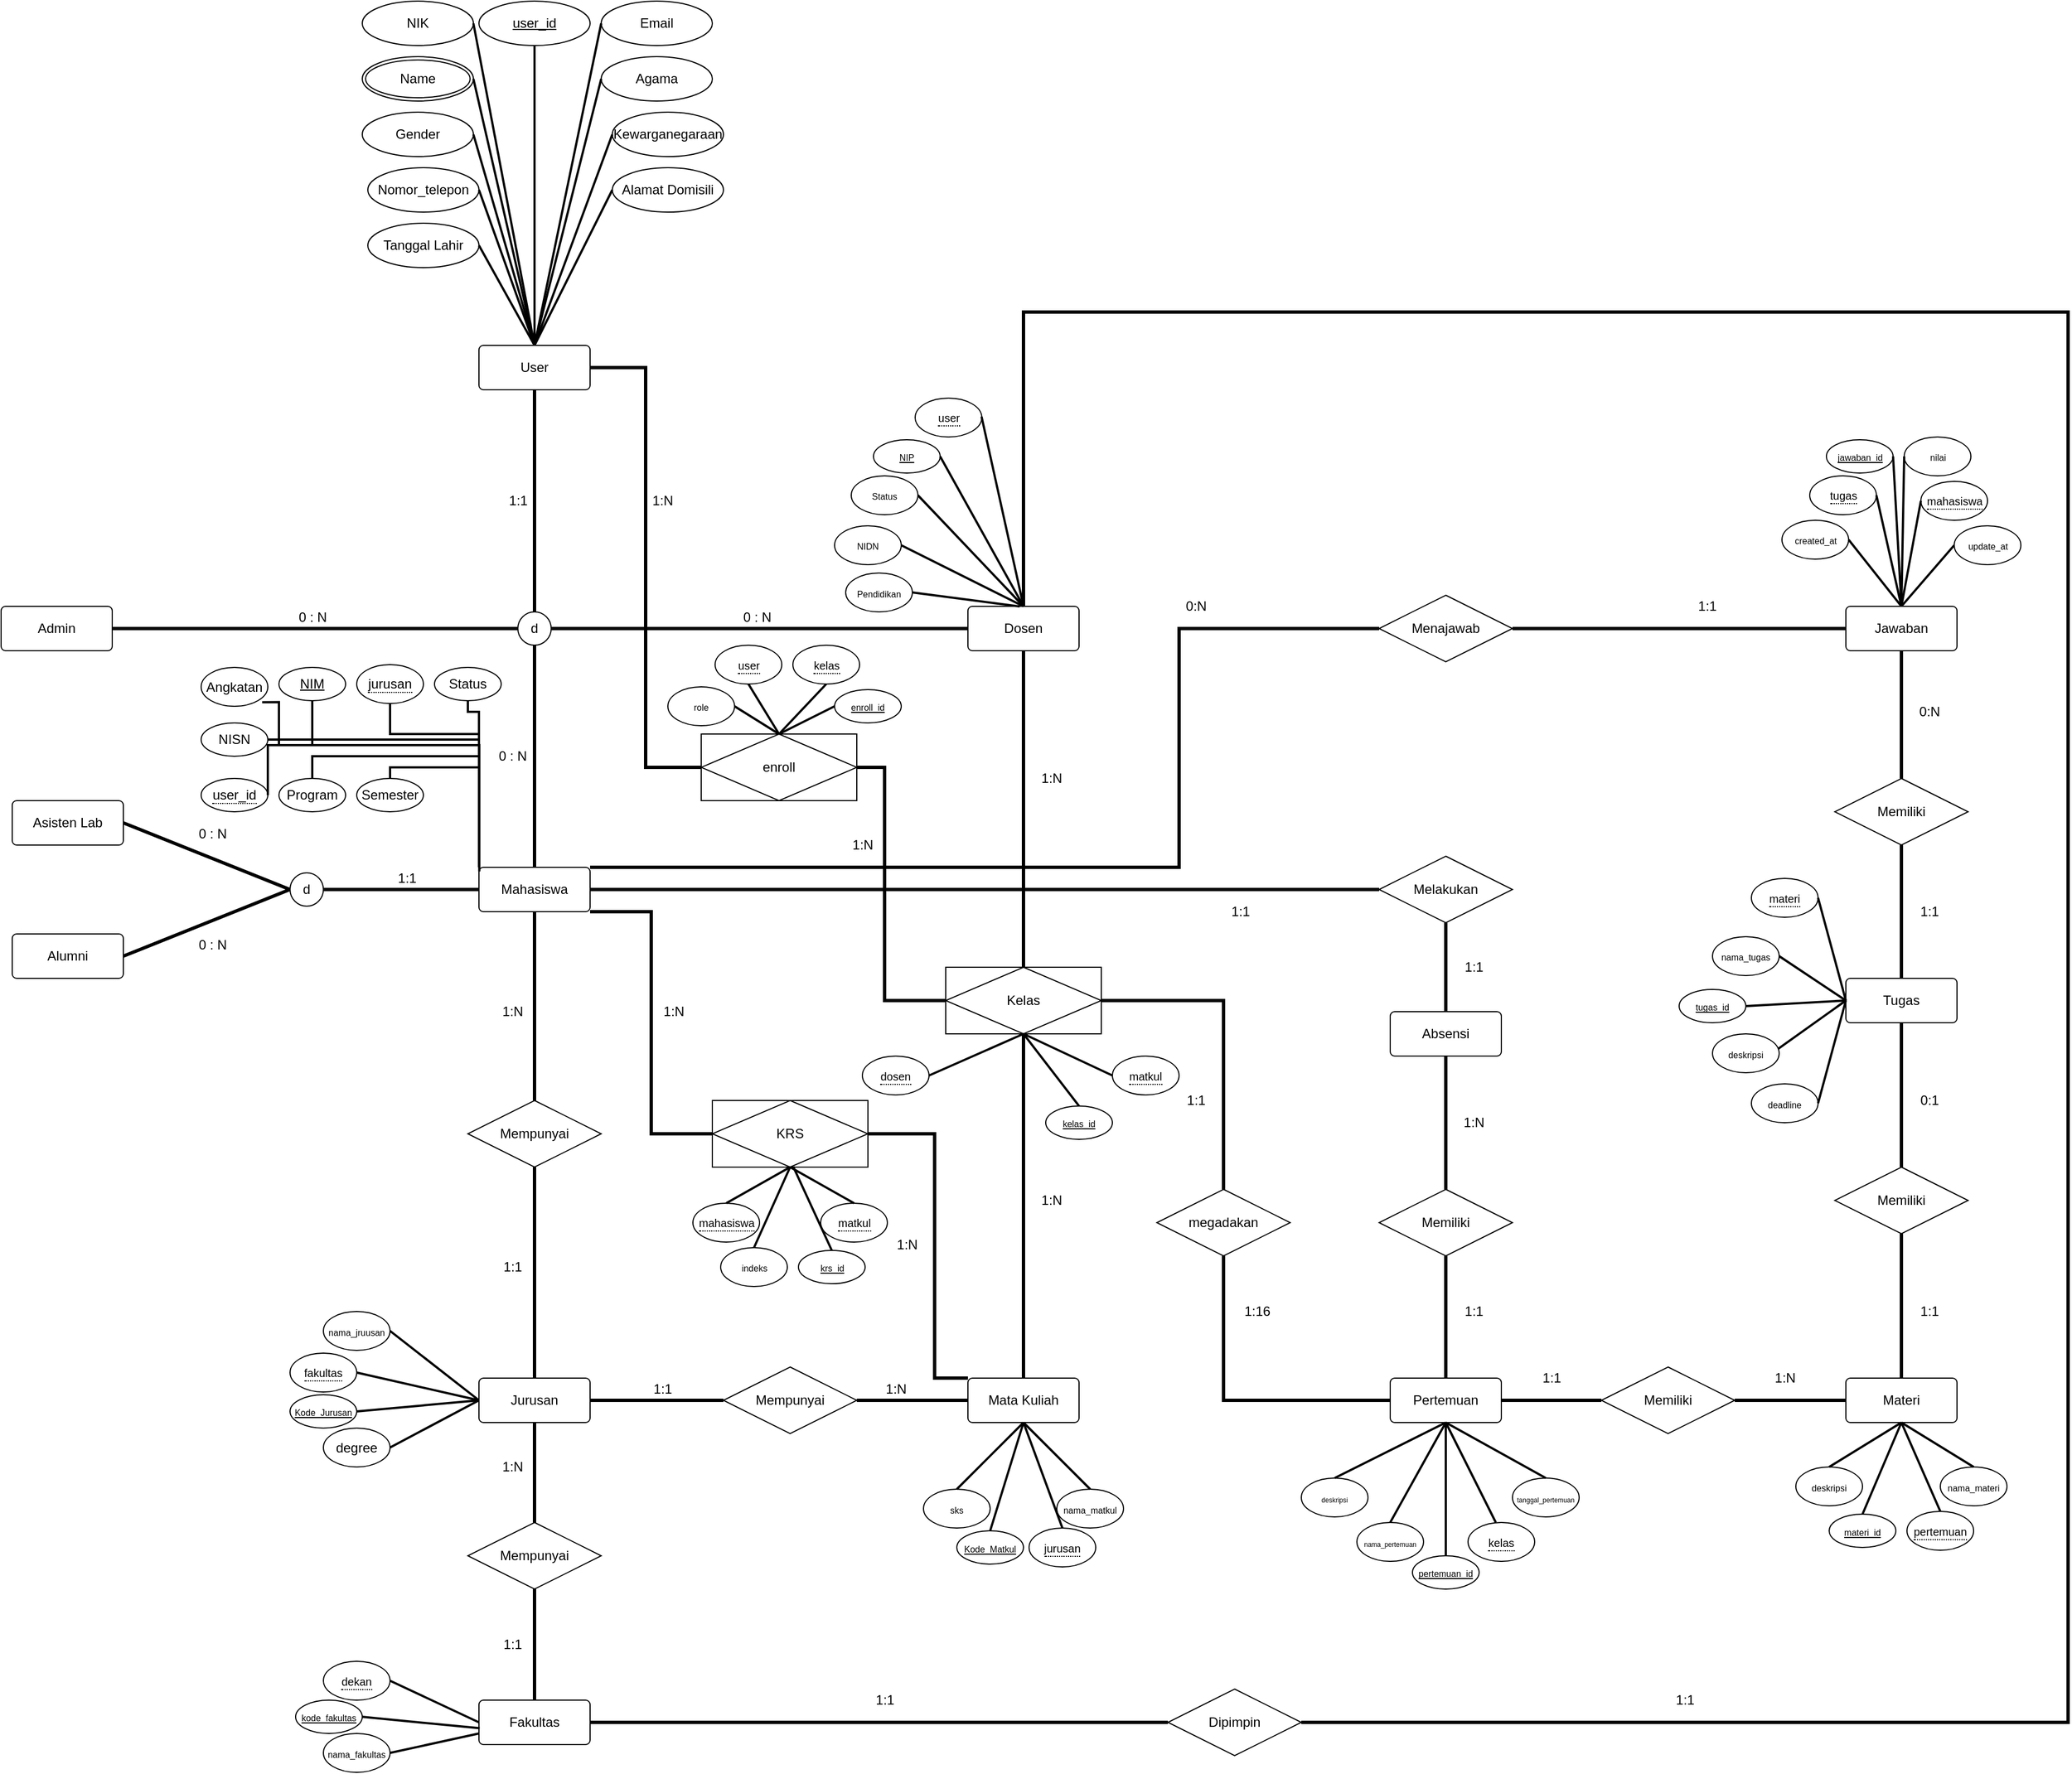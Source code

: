 <mxfile version="17.4.0" type="device"><diagram id="R2lEEEUBdFMjLlhIrx00" name="Page-1"><mxGraphModel dx="1778" dy="2059" grid="1" gridSize="10" guides="1" tooltips="1" connect="1" arrows="1" fold="1" page="1" pageScale="1" pageWidth="850" pageHeight="1100" math="0" shadow="0" extFonts="Permanent Marker^https://fonts.googleapis.com/css?family=Permanent+Marker"><root><mxCell id="0"/><mxCell id="1" parent="0"/><mxCell id="BEKEpHuXEs58Hf4m7bYt-1" value="User" style="rounded=1;arcSize=10;whiteSpace=wrap;html=1;align=center;" parent="1" vertex="1"><mxGeometry x="960" y="190" width="100" height="40" as="geometry"/></mxCell><mxCell id="BEKEpHuXEs58Hf4m7bYt-3" value="Dosen" style="rounded=1;arcSize=10;whiteSpace=wrap;html=1;align=center;" parent="1" vertex="1"><mxGeometry x="1400" y="425" width="100" height="40" as="geometry"/></mxCell><mxCell id="BEKEpHuXEs58Hf4m7bYt-4" value="Fakultas" style="rounded=1;arcSize=10;whiteSpace=wrap;html=1;align=center;" parent="1" vertex="1"><mxGeometry x="960" y="1410" width="100" height="40" as="geometry"/></mxCell><mxCell id="BEKEpHuXEs58Hf4m7bYt-5" value="Jurusan" style="rounded=1;arcSize=10;whiteSpace=wrap;html=1;align=center;" parent="1" vertex="1"><mxGeometry x="960" y="1120" width="100" height="40" as="geometry"/></mxCell><mxCell id="BEKEpHuXEs58Hf4m7bYt-6" value="Mata Kuliah" style="rounded=1;arcSize=10;whiteSpace=wrap;html=1;align=center;" parent="1" vertex="1"><mxGeometry x="1400" y="1120" width="100" height="40" as="geometry"/></mxCell><mxCell id="BEKEpHuXEs58Hf4m7bYt-7" value="Pertemuan" style="rounded=1;arcSize=10;whiteSpace=wrap;html=1;align=center;" parent="1" vertex="1"><mxGeometry x="1780" y="1120" width="100" height="40" as="geometry"/></mxCell><mxCell id="BEKEpHuXEs58Hf4m7bYt-9" value="Materi" style="rounded=1;arcSize=10;whiteSpace=wrap;html=1;align=center;" parent="1" vertex="1"><mxGeometry x="2190" y="1120" width="100" height="40" as="geometry"/></mxCell><mxCell id="BEKEpHuXEs58Hf4m7bYt-10" value="Tugas" style="rounded=1;arcSize=10;whiteSpace=wrap;html=1;align=center;" parent="1" vertex="1"><mxGeometry x="2190" y="760" width="100" height="40" as="geometry"/></mxCell><mxCell id="BEKEpHuXEs58Hf4m7bYt-11" value="Jawaban" style="rounded=1;arcSize=10;whiteSpace=wrap;html=1;align=center;" parent="1" vertex="1"><mxGeometry x="2190" y="425" width="100" height="40" as="geometry"/></mxCell><mxCell id="BEKEpHuXEs58Hf4m7bYt-12" value="Asisten Lab" style="rounded=1;arcSize=10;whiteSpace=wrap;html=1;align=center;" parent="1" vertex="1"><mxGeometry x="540" y="600" width="100" height="40" as="geometry"/></mxCell><mxCell id="BEKEpHuXEs58Hf4m7bYt-14" value="Admin" style="rounded=1;arcSize=10;whiteSpace=wrap;html=1;align=center;" parent="1" vertex="1"><mxGeometry x="530" y="425" width="100" height="40" as="geometry"/></mxCell><mxCell id="BEKEpHuXEs58Hf4m7bYt-15" value="" style="endArrow=none;html=1;rounded=0;entryX=0.5;entryY=1;entryDx=0;entryDy=0;exitX=0.5;exitY=0;exitDx=0;exitDy=0;strokeWidth=3;" parent="1" source="BEKEpHuXEs58Hf4m7bYt-16" target="BEKEpHuXEs58Hf4m7bYt-1" edge="1"><mxGeometry relative="1" as="geometry"><mxPoint x="1010" y="430" as="sourcePoint"/><mxPoint x="630" y="340" as="targetPoint"/></mxGeometry></mxCell><mxCell id="BEKEpHuXEs58Hf4m7bYt-16" value="d" style="ellipse;whiteSpace=wrap;html=1;" parent="1" vertex="1"><mxGeometry x="995" y="430" width="30" height="30" as="geometry"/></mxCell><mxCell id="BEKEpHuXEs58Hf4m7bYt-17" value="" style="endArrow=none;html=1;rounded=0;entryX=0;entryY=0.5;entryDx=0;entryDy=0;exitX=1;exitY=0.5;exitDx=0;exitDy=0;strokeWidth=3;" parent="1" source="BEKEpHuXEs58Hf4m7bYt-14" target="BEKEpHuXEs58Hf4m7bYt-16" edge="1"><mxGeometry relative="1" as="geometry"><mxPoint x="570" y="400" as="sourcePoint"/><mxPoint x="730" y="400" as="targetPoint"/></mxGeometry></mxCell><mxCell id="BEKEpHuXEs58Hf4m7bYt-18" value="1:1" style="text;html=1;align=center;verticalAlign=middle;resizable=0;points=[];autosize=1;strokeColor=none;fillColor=none;strokeWidth=3;" parent="1" vertex="1"><mxGeometry x="980" y="320" width="30" height="20" as="geometry"/></mxCell><mxCell id="BEKEpHuXEs58Hf4m7bYt-19" value="0 : N" style="text;html=1;align=center;verticalAlign=middle;resizable=0;points=[];autosize=1;strokeColor=none;fillColor=none;" parent="1" vertex="1"><mxGeometry x="790" y="425" width="40" height="20" as="geometry"/></mxCell><mxCell id="BEKEpHuXEs58Hf4m7bYt-20" value="" style="endArrow=none;html=1;rounded=0;entryX=1;entryY=0.5;entryDx=0;entryDy=0;exitX=0;exitY=0.5;exitDx=0;exitDy=0;strokeWidth=3;" parent="1" source="BEKEpHuXEs58Hf4m7bYt-3" target="BEKEpHuXEs58Hf4m7bYt-16" edge="1"><mxGeometry relative="1" as="geometry"><mxPoint x="820" y="455" as="sourcePoint"/><mxPoint x="1005.0" y="455" as="targetPoint"/></mxGeometry></mxCell><mxCell id="BEKEpHuXEs58Hf4m7bYt-21" value="0 : N" style="text;html=1;align=center;verticalAlign=middle;resizable=0;points=[];autosize=1;strokeColor=none;fillColor=none;" parent="1" vertex="1"><mxGeometry x="1190" y="425" width="40" height="20" as="geometry"/></mxCell><mxCell id="BEKEpHuXEs58Hf4m7bYt-22" value="Mahasiswa" style="rounded=1;arcSize=10;whiteSpace=wrap;html=1;align=center;" parent="1" vertex="1"><mxGeometry x="960" y="660" width="100" height="40" as="geometry"/></mxCell><mxCell id="BEKEpHuXEs58Hf4m7bYt-24" value="" style="endArrow=none;html=1;rounded=0;strokeWidth=3;" parent="1" source="BEKEpHuXEs58Hf4m7bYt-22" target="BEKEpHuXEs58Hf4m7bYt-16" edge="1"><mxGeometry relative="1" as="geometry"><mxPoint x="1010" y="660" as="sourcePoint"/><mxPoint x="1010" y="460" as="targetPoint"/></mxGeometry></mxCell><mxCell id="BEKEpHuXEs58Hf4m7bYt-26" value="0 : N" style="text;html=1;align=center;verticalAlign=middle;resizable=0;points=[];autosize=1;strokeColor=none;fillColor=none;" parent="1" vertex="1"><mxGeometry x="970" y="550" width="40" height="20" as="geometry"/></mxCell><mxCell id="BEKEpHuXEs58Hf4m7bYt-28" value="d" style="ellipse;whiteSpace=wrap;html=1;" parent="1" vertex="1"><mxGeometry x="790" y="665" width="30" height="30" as="geometry"/></mxCell><mxCell id="BEKEpHuXEs58Hf4m7bYt-29" value="" style="endArrow=none;html=1;rounded=0;entryX=1;entryY=0.5;entryDx=0;entryDy=0;exitX=0;exitY=0.5;exitDx=0;exitDy=0;strokeWidth=3;" parent="1" source="BEKEpHuXEs58Hf4m7bYt-22" target="BEKEpHuXEs58Hf4m7bYt-28" edge="1"><mxGeometry relative="1" as="geometry"><mxPoint x="1020" y="670" as="sourcePoint"/><mxPoint x="1020" y="470" as="targetPoint"/></mxGeometry></mxCell><mxCell id="BEKEpHuXEs58Hf4m7bYt-30" value="Alumni" style="rounded=1;arcSize=10;whiteSpace=wrap;html=1;align=center;" parent="1" vertex="1"><mxGeometry x="540" y="720" width="100" height="40" as="geometry"/></mxCell><mxCell id="BEKEpHuXEs58Hf4m7bYt-31" value="" style="endArrow=none;html=1;rounded=0;entryX=1;entryY=0.5;entryDx=0;entryDy=0;exitX=0;exitY=0.5;exitDx=0;exitDy=0;strokeWidth=3;" parent="1" source="BEKEpHuXEs58Hf4m7bYt-28" target="BEKEpHuXEs58Hf4m7bYt-12" edge="1"><mxGeometry relative="1" as="geometry"><mxPoint x="640" y="455" as="sourcePoint"/><mxPoint x="1005" y="455" as="targetPoint"/></mxGeometry></mxCell><mxCell id="BEKEpHuXEs58Hf4m7bYt-32" value="" style="endArrow=none;html=1;rounded=0;entryX=1;entryY=0.5;entryDx=0;entryDy=0;exitX=0;exitY=0.5;exitDx=0;exitDy=0;strokeWidth=3;" parent="1" source="BEKEpHuXEs58Hf4m7bYt-28" target="BEKEpHuXEs58Hf4m7bYt-30" edge="1"><mxGeometry relative="1" as="geometry"><mxPoint x="800.0" y="690" as="sourcePoint"/><mxPoint x="650" y="630" as="targetPoint"/></mxGeometry></mxCell><mxCell id="BEKEpHuXEs58Hf4m7bYt-33" value="0 : N" style="text;html=1;align=center;verticalAlign=middle;resizable=0;points=[];autosize=1;strokeColor=none;fillColor=none;" parent="1" vertex="1"><mxGeometry x="700" y="620" width="40" height="20" as="geometry"/></mxCell><mxCell id="BEKEpHuXEs58Hf4m7bYt-34" value="0 : N" style="text;html=1;align=center;verticalAlign=middle;resizable=0;points=[];autosize=1;strokeColor=none;fillColor=none;" parent="1" vertex="1"><mxGeometry x="700" y="720" width="40" height="20" as="geometry"/></mxCell><mxCell id="BEKEpHuXEs58Hf4m7bYt-35" value="1:1" style="text;html=1;align=center;verticalAlign=middle;resizable=0;points=[];autosize=1;strokeColor=none;fillColor=none;" parent="1" vertex="1"><mxGeometry x="880" y="660" width="30" height="20" as="geometry"/></mxCell><mxCell id="BEKEpHuXEs58Hf4m7bYt-36" value="Mempunyai" style="shape=rhombus;perimeter=rhombusPerimeter;whiteSpace=wrap;html=1;align=center;" parent="1" vertex="1"><mxGeometry x="950" y="870" width="120" height="60" as="geometry"/></mxCell><mxCell id="BEKEpHuXEs58Hf4m7bYt-39" value="Mempunyai" style="shape=rhombus;perimeter=rhombusPerimeter;whiteSpace=wrap;html=1;align=center;" parent="1" vertex="1"><mxGeometry x="950" y="1250" width="120" height="60" as="geometry"/></mxCell><mxCell id="BEKEpHuXEs58Hf4m7bYt-40" value="Mempunyai" style="shape=rhombus;perimeter=rhombusPerimeter;whiteSpace=wrap;html=1;align=center;" parent="1" vertex="1"><mxGeometry x="1180" y="1110" width="120" height="60" as="geometry"/></mxCell><mxCell id="BEKEpHuXEs58Hf4m7bYt-41" value="" style="endArrow=none;html=1;rounded=0;entryX=0.5;entryY=0;entryDx=0;entryDy=0;exitX=0.5;exitY=1;exitDx=0;exitDy=0;strokeWidth=3;" parent="1" source="BEKEpHuXEs58Hf4m7bYt-22" target="BEKEpHuXEs58Hf4m7bYt-36" edge="1"><mxGeometry relative="1" as="geometry"><mxPoint x="1020" y="670" as="sourcePoint"/><mxPoint x="1020" y="470" as="targetPoint"/></mxGeometry></mxCell><mxCell id="BEKEpHuXEs58Hf4m7bYt-42" value="" style="endArrow=none;html=1;rounded=0;entryX=0.5;entryY=1;entryDx=0;entryDy=0;exitX=0.5;exitY=0;exitDx=0;exitDy=0;strokeWidth=3;" parent="1" source="BEKEpHuXEs58Hf4m7bYt-5" target="BEKEpHuXEs58Hf4m7bYt-36" edge="1"><mxGeometry relative="1" as="geometry"><mxPoint x="1020" y="790" as="sourcePoint"/><mxPoint x="1020" y="880" as="targetPoint"/></mxGeometry></mxCell><mxCell id="BEKEpHuXEs58Hf4m7bYt-43" value="" style="endArrow=none;html=1;rounded=0;entryX=0.5;entryY=1;entryDx=0;entryDy=0;exitX=0.5;exitY=0;exitDx=0;exitDy=0;strokeWidth=3;" parent="1" source="BEKEpHuXEs58Hf4m7bYt-39" target="BEKEpHuXEs58Hf4m7bYt-5" edge="1"><mxGeometry relative="1" as="geometry"><mxPoint x="1020" y="1130.0" as="sourcePoint"/><mxPoint x="1020" y="1040" as="targetPoint"/></mxGeometry></mxCell><mxCell id="BEKEpHuXEs58Hf4m7bYt-44" value="" style="endArrow=none;html=1;rounded=0;entryX=1;entryY=0.5;entryDx=0;entryDy=0;exitX=0;exitY=0.5;exitDx=0;exitDy=0;strokeWidth=3;" parent="1" source="BEKEpHuXEs58Hf4m7bYt-40" target="BEKEpHuXEs58Hf4m7bYt-5" edge="1"><mxGeometry relative="1" as="geometry"><mxPoint x="1020" y="1260.0" as="sourcePoint"/><mxPoint x="1020" y="1170.0" as="targetPoint"/></mxGeometry></mxCell><mxCell id="BEKEpHuXEs58Hf4m7bYt-45" value="" style="endArrow=none;html=1;rounded=0;entryX=1;entryY=0.5;entryDx=0;entryDy=0;exitX=0;exitY=0.5;exitDx=0;exitDy=0;strokeWidth=3;" parent="1" source="BEKEpHuXEs58Hf4m7bYt-6" target="BEKEpHuXEs58Hf4m7bYt-40" edge="1"><mxGeometry relative="1" as="geometry"><mxPoint x="1190" y="1150.0" as="sourcePoint"/><mxPoint x="1070" y="1150.0" as="targetPoint"/></mxGeometry></mxCell><mxCell id="BEKEpHuXEs58Hf4m7bYt-46" value="" style="endArrow=none;html=1;rounded=0;entryX=0.5;entryY=1;entryDx=0;entryDy=0;exitX=0.5;exitY=0;exitDx=0;exitDy=0;strokeWidth=3;" parent="1" source="BEKEpHuXEs58Hf4m7bYt-4" target="BEKEpHuXEs58Hf4m7bYt-39" edge="1"><mxGeometry relative="1" as="geometry"><mxPoint x="1020" y="1260" as="sourcePoint"/><mxPoint x="1020" y="1170" as="targetPoint"/></mxGeometry></mxCell><mxCell id="BEKEpHuXEs58Hf4m7bYt-47" value="" style="endArrow=none;html=1;rounded=0;entryX=0.5;entryY=1;entryDx=0;entryDy=0;exitX=0.5;exitY=0;exitDx=0;exitDy=0;strokeWidth=3;" parent="1" source="7rjHZhwQ7_PPMKG6_H6g-1" target="BEKEpHuXEs58Hf4m7bYt-3" edge="1"><mxGeometry relative="1" as="geometry"><mxPoint x="1450" y="740" as="sourcePoint"/><mxPoint x="1020" y="470" as="targetPoint"/></mxGeometry></mxCell><mxCell id="BEKEpHuXEs58Hf4m7bYt-49" value="" style="endArrow=none;html=1;rounded=0;entryX=0.5;entryY=0;entryDx=0;entryDy=0;exitX=0.5;exitY=1;exitDx=0;exitDy=0;strokeWidth=3;" parent="1" source="7rjHZhwQ7_PPMKG6_H6g-1" target="BEKEpHuXEs58Hf4m7bYt-6" edge="1"><mxGeometry relative="1" as="geometry"><mxPoint x="1450" y="830" as="sourcePoint"/><mxPoint x="1460" y="475" as="targetPoint"/></mxGeometry></mxCell><mxCell id="BEKEpHuXEs58Hf4m7bYt-50" value="megadakan" style="shape=rhombus;perimeter=rhombusPerimeter;whiteSpace=wrap;html=1;align=center;" parent="1" vertex="1"><mxGeometry x="1570" y="950" width="120" height="60" as="geometry"/></mxCell><mxCell id="BEKEpHuXEs58Hf4m7bYt-52" value="" style="endArrow=none;html=1;rounded=0;entryX=0.5;entryY=1;entryDx=0;entryDy=0;exitX=0;exitY=0.5;exitDx=0;exitDy=0;strokeWidth=3;edgeStyle=orthogonalEdgeStyle;" parent="1" source="BEKEpHuXEs58Hf4m7bYt-7" target="BEKEpHuXEs58Hf4m7bYt-50" edge="1"><mxGeometry relative="1" as="geometry"><mxPoint x="1590" y="1150" as="sourcePoint"/><mxPoint x="1510" y="1150" as="targetPoint"/></mxGeometry></mxCell><mxCell id="BEKEpHuXEs58Hf4m7bYt-54" value="Memiliki" style="shape=rhombus;perimeter=rhombusPerimeter;whiteSpace=wrap;html=1;align=center;" parent="1" vertex="1"><mxGeometry x="1970" y="1110" width="120" height="60" as="geometry"/></mxCell><mxCell id="7rjHZhwQ7_PPMKG6_H6g-1" value="Kelas" style="shape=associativeEntity;whiteSpace=wrap;html=1;align=center;" vertex="1" parent="1"><mxGeometry x="1380" y="750" width="140" height="60" as="geometry"/></mxCell><mxCell id="7rjHZhwQ7_PPMKG6_H6g-5" value="" style="endArrow=none;html=1;rounded=0;exitX=1;exitY=0.5;exitDx=0;exitDy=0;entryX=0;entryY=0.5;entryDx=0;entryDy=0;edgeStyle=orthogonalEdgeStyle;strokeWidth=3;" edge="1" parent="1" source="BEKEpHuXEs58Hf4m7bYt-1" target="7rjHZhwQ7_PPMKG6_H6g-48"><mxGeometry relative="1" as="geometry"><mxPoint x="1060" y="860" as="sourcePoint"/><mxPoint x="1150" y="570" as="targetPoint"/></mxGeometry></mxCell><mxCell id="7rjHZhwQ7_PPMKG6_H6g-6" value="" style="endArrow=none;html=1;rounded=0;entryX=0;entryY=0.5;entryDx=0;entryDy=0;edgeStyle=orthogonalEdgeStyle;exitX=1;exitY=0.5;exitDx=0;exitDy=0;strokeWidth=3;" edge="1" parent="1" source="7rjHZhwQ7_PPMKG6_H6g-48" target="7rjHZhwQ7_PPMKG6_H6g-1"><mxGeometry relative="1" as="geometry"><mxPoint x="1350" y="560" as="sourcePoint"/><mxPoint x="1020" y="880" as="targetPoint"/><Array as="points"><mxPoint x="1325" y="570"/><mxPoint x="1325" y="780"/></Array></mxGeometry></mxCell><mxCell id="7rjHZhwQ7_PPMKG6_H6g-7" value="KRS" style="shape=associativeEntity;whiteSpace=wrap;html=1;align=center;" vertex="1" parent="1"><mxGeometry x="1170" y="870" width="140" height="60" as="geometry"/></mxCell><mxCell id="7rjHZhwQ7_PPMKG6_H6g-8" value="" style="endArrow=none;html=1;rounded=0;entryX=0;entryY=0.5;entryDx=0;entryDy=0;edgeStyle=orthogonalEdgeStyle;strokeWidth=3;" edge="1" parent="1" target="7rjHZhwQ7_PPMKG6_H6g-7"><mxGeometry relative="1" as="geometry"><mxPoint x="1060" y="700" as="sourcePoint"/><mxPoint x="1160" y="580" as="targetPoint"/><Array as="points"><mxPoint x="1060" y="700"/><mxPoint x="1115" y="700"/><mxPoint x="1115" y="900"/></Array></mxGeometry></mxCell><mxCell id="7rjHZhwQ7_PPMKG6_H6g-9" value="" style="endArrow=none;html=1;rounded=0;exitX=1;exitY=0.5;exitDx=0;exitDy=0;entryX=0;entryY=0;entryDx=0;entryDy=0;edgeStyle=orthogonalEdgeStyle;strokeWidth=3;" edge="1" parent="1" source="7rjHZhwQ7_PPMKG6_H6g-7" target="BEKEpHuXEs58Hf4m7bYt-6"><mxGeometry relative="1" as="geometry"><mxPoint x="1070" y="690" as="sourcePoint"/><mxPoint x="1180" y="910" as="targetPoint"/><Array as="points"><mxPoint x="1370" y="900"/><mxPoint x="1370" y="1120"/></Array></mxGeometry></mxCell><mxCell id="7rjHZhwQ7_PPMKG6_H6g-10" value="Memiliki" style="shape=rhombus;perimeter=rhombusPerimeter;whiteSpace=wrap;html=1;align=center;" vertex="1" parent="1"><mxGeometry x="2180" y="930" width="120" height="60" as="geometry"/></mxCell><mxCell id="7rjHZhwQ7_PPMKG6_H6g-11" value="" style="endArrow=none;html=1;rounded=0;entryX=0.5;entryY=0;entryDx=0;entryDy=0;exitX=0.5;exitY=1;exitDx=0;exitDy=0;strokeWidth=3;" edge="1" parent="1" source="7rjHZhwQ7_PPMKG6_H6g-10" target="BEKEpHuXEs58Hf4m7bYt-9"><mxGeometry relative="1" as="geometry"><mxPoint x="1840" y="1150" as="sourcePoint"/><mxPoint x="1760" y="1150.0" as="targetPoint"/></mxGeometry></mxCell><mxCell id="7rjHZhwQ7_PPMKG6_H6g-12" value="" style="endArrow=none;html=1;rounded=0;entryX=0.5;entryY=0;entryDx=0;entryDy=0;exitX=0.5;exitY=1;exitDx=0;exitDy=0;strokeWidth=3;" edge="1" parent="1" source="BEKEpHuXEs58Hf4m7bYt-10" target="7rjHZhwQ7_PPMKG6_H6g-10"><mxGeometry relative="1" as="geometry"><mxPoint x="2245" y="1000" as="sourcePoint"/><mxPoint x="2250" y="1130" as="targetPoint"/></mxGeometry></mxCell><mxCell id="7rjHZhwQ7_PPMKG6_H6g-13" value="" style="endArrow=none;html=1;rounded=0;entryX=0;entryY=0.5;entryDx=0;entryDy=0;exitX=1;exitY=0.5;exitDx=0;exitDy=0;strokeWidth=3;" edge="1" parent="1" source="BEKEpHuXEs58Hf4m7bYt-7" target="BEKEpHuXEs58Hf4m7bYt-54"><mxGeometry relative="1" as="geometry"><mxPoint x="1790" y="1150" as="sourcePoint"/><mxPoint x="1710" y="1150" as="targetPoint"/></mxGeometry></mxCell><mxCell id="7rjHZhwQ7_PPMKG6_H6g-14" value="" style="endArrow=none;html=1;rounded=0;entryX=0;entryY=0.5;entryDx=0;entryDy=0;exitX=1;exitY=0.5;exitDx=0;exitDy=0;strokeWidth=3;" edge="1" parent="1" source="BEKEpHuXEs58Hf4m7bYt-54" target="BEKEpHuXEs58Hf4m7bYt-9"><mxGeometry relative="1" as="geometry"><mxPoint x="2110" y="1140" as="sourcePoint"/><mxPoint x="2000" y="1150" as="targetPoint"/></mxGeometry></mxCell><mxCell id="7rjHZhwQ7_PPMKG6_H6g-15" value="Memiliki" style="shape=rhombus;perimeter=rhombusPerimeter;whiteSpace=wrap;html=1;align=center;" vertex="1" parent="1"><mxGeometry x="1770" y="950" width="120" height="60" as="geometry"/></mxCell><mxCell id="7rjHZhwQ7_PPMKG6_H6g-16" value="Absensi" style="rounded=1;arcSize=10;whiteSpace=wrap;html=1;align=center;" vertex="1" parent="1"><mxGeometry x="1780" y="790" width="100" height="40" as="geometry"/></mxCell><mxCell id="7rjHZhwQ7_PPMKG6_H6g-17" value="" style="endArrow=none;html=1;rounded=0;entryX=0;entryY=0.5;entryDx=0;entryDy=0;strokeWidth=3;" edge="1" parent="1" target="7rjHZhwQ7_PPMKG6_H6g-18"><mxGeometry relative="1" as="geometry"><mxPoint x="1060" y="680" as="sourcePoint"/><mxPoint x="1600" y="680" as="targetPoint"/></mxGeometry></mxCell><mxCell id="7rjHZhwQ7_PPMKG6_H6g-18" value="Melakukan" style="shape=rhombus;perimeter=rhombusPerimeter;whiteSpace=wrap;html=1;align=center;" vertex="1" parent="1"><mxGeometry x="1770" y="650" width="120" height="60" as="geometry"/></mxCell><mxCell id="7rjHZhwQ7_PPMKG6_H6g-20" value="" style="endArrow=none;html=1;rounded=0;entryX=0.5;entryY=1;entryDx=0;entryDy=0;exitX=0.5;exitY=0;exitDx=0;exitDy=0;strokeWidth=3;" edge="1" parent="1" source="7rjHZhwQ7_PPMKG6_H6g-16" target="7rjHZhwQ7_PPMKG6_H6g-18"><mxGeometry relative="1" as="geometry"><mxPoint x="1070" y="690" as="sourcePoint"/><mxPoint x="1780" y="690" as="targetPoint"/></mxGeometry></mxCell><mxCell id="7rjHZhwQ7_PPMKG6_H6g-22" value="" style="endArrow=none;html=1;rounded=0;entryX=0.5;entryY=1;entryDx=0;entryDy=0;exitX=0.5;exitY=0;exitDx=0;exitDy=0;strokeWidth=3;" edge="1" parent="1" source="7rjHZhwQ7_PPMKG6_H6g-15" target="7rjHZhwQ7_PPMKG6_H6g-16"><mxGeometry relative="1" as="geometry"><mxPoint x="1840" y="770" as="sourcePoint"/><mxPoint x="1840" y="720" as="targetPoint"/></mxGeometry></mxCell><mxCell id="7rjHZhwQ7_PPMKG6_H6g-23" value="" style="endArrow=none;html=1;rounded=0;entryX=0.5;entryY=1;entryDx=0;entryDy=0;exitX=0.5;exitY=0;exitDx=0;exitDy=0;strokeWidth=3;" edge="1" parent="1" source="BEKEpHuXEs58Hf4m7bYt-7" target="7rjHZhwQ7_PPMKG6_H6g-15"><mxGeometry relative="1" as="geometry"><mxPoint x="1840" y="940" as="sourcePoint"/><mxPoint x="1840" y="840" as="targetPoint"/></mxGeometry></mxCell><mxCell id="7rjHZhwQ7_PPMKG6_H6g-24" value="Memiliki" style="shape=rhombus;perimeter=rhombusPerimeter;whiteSpace=wrap;html=1;align=center;" vertex="1" parent="1"><mxGeometry x="2180" y="580" width="120" height="60" as="geometry"/></mxCell><mxCell id="7rjHZhwQ7_PPMKG6_H6g-25" value="" style="endArrow=none;html=1;rounded=0;entryX=0.5;entryY=1;entryDx=0;entryDy=0;exitX=0.5;exitY=0;exitDx=0;exitDy=0;strokeWidth=3;" edge="1" parent="1" source="BEKEpHuXEs58Hf4m7bYt-10" target="7rjHZhwQ7_PPMKG6_H6g-24"><mxGeometry relative="1" as="geometry"><mxPoint x="1890" y="800" as="sourcePoint"/><mxPoint x="1890" y="720" as="targetPoint"/></mxGeometry></mxCell><mxCell id="7rjHZhwQ7_PPMKG6_H6g-26" value="" style="endArrow=none;html=1;rounded=0;entryX=0.5;entryY=1;entryDx=0;entryDy=0;exitX=0.5;exitY=0;exitDx=0;exitDy=0;strokeWidth=3;" edge="1" parent="1" source="7rjHZhwQ7_PPMKG6_H6g-24" target="BEKEpHuXEs58Hf4m7bYt-11"><mxGeometry relative="1" as="geometry"><mxPoint x="2280" y="530" as="sourcePoint"/><mxPoint x="2250" y="630" as="targetPoint"/></mxGeometry></mxCell><mxCell id="7rjHZhwQ7_PPMKG6_H6g-27" value="Menajawab" style="shape=rhombus;perimeter=rhombusPerimeter;whiteSpace=wrap;html=1;align=center;" vertex="1" parent="1"><mxGeometry x="1770" y="415" width="120" height="60" as="geometry"/></mxCell><mxCell id="7rjHZhwQ7_PPMKG6_H6g-28" value="" style="endArrow=none;html=1;rounded=0;exitX=1;exitY=0;exitDx=0;exitDy=0;entryX=0;entryY=0.5;entryDx=0;entryDy=0;edgeStyle=orthogonalEdgeStyle;strokeWidth=3;" edge="1" parent="1" source="BEKEpHuXEs58Hf4m7bYt-22" target="7rjHZhwQ7_PPMKG6_H6g-27"><mxGeometry relative="1" as="geometry"><mxPoint x="1460" y="650" as="sourcePoint"/><mxPoint x="1620" y="650" as="targetPoint"/><Array as="points"><mxPoint x="1590" y="660"/><mxPoint x="1590" y="445"/></Array></mxGeometry></mxCell><mxCell id="7rjHZhwQ7_PPMKG6_H6g-29" value="" style="endArrow=none;html=1;rounded=0;exitX=1;exitY=0.5;exitDx=0;exitDy=0;entryX=0;entryY=0.5;entryDx=0;entryDy=0;strokeWidth=3;" edge="1" parent="1" source="7rjHZhwQ7_PPMKG6_H6g-27" target="BEKEpHuXEs58Hf4m7bYt-11"><mxGeometry relative="1" as="geometry"><mxPoint x="1460" y="650" as="sourcePoint"/><mxPoint x="1620" y="650" as="targetPoint"/></mxGeometry></mxCell><mxCell id="7rjHZhwQ7_PPMKG6_H6g-30" value="Dipimpin" style="shape=rhombus;perimeter=rhombusPerimeter;whiteSpace=wrap;html=1;align=center;" vertex="1" parent="1"><mxGeometry x="1580" y="1400" width="120" height="60" as="geometry"/></mxCell><mxCell id="7rjHZhwQ7_PPMKG6_H6g-31" value="" style="endArrow=none;html=1;rounded=0;exitX=1;exitY=0.5;exitDx=0;exitDy=0;entryX=0;entryY=0.5;entryDx=0;entryDy=0;strokeWidth=3;" edge="1" parent="1" source="BEKEpHuXEs58Hf4m7bYt-4" target="7rjHZhwQ7_PPMKG6_H6g-30"><mxGeometry relative="1" as="geometry"><mxPoint x="1460" y="1330" as="sourcePoint"/><mxPoint x="1620" y="1330" as="targetPoint"/></mxGeometry></mxCell><mxCell id="7rjHZhwQ7_PPMKG6_H6g-32" value="" style="endArrow=none;html=1;rounded=0;exitX=0.5;exitY=0;exitDx=0;exitDy=0;entryX=1;entryY=0.5;entryDx=0;entryDy=0;edgeStyle=orthogonalEdgeStyle;strokeWidth=3;" edge="1" parent="1" source="BEKEpHuXEs58Hf4m7bYt-3" target="7rjHZhwQ7_PPMKG6_H6g-30"><mxGeometry relative="1" as="geometry"><mxPoint x="1610" y="750" as="sourcePoint"/><mxPoint x="1770" y="750" as="targetPoint"/><Array as="points"><mxPoint x="1450" y="160"/><mxPoint x="2390" y="160"/><mxPoint x="2390" y="1430"/></Array></mxGeometry></mxCell><mxCell id="7rjHZhwQ7_PPMKG6_H6g-33" value="1:1" style="text;html=1;align=center;verticalAlign=middle;resizable=0;points=[];autosize=1;strokeColor=none;fillColor=none;" vertex="1" parent="1"><mxGeometry x="975" y="1010" width="30" height="20" as="geometry"/></mxCell><mxCell id="7rjHZhwQ7_PPMKG6_H6g-34" value="1:N" style="text;html=1;align=center;verticalAlign=middle;resizable=0;points=[];autosize=1;strokeColor=none;fillColor=none;" vertex="1" parent="1"><mxGeometry x="975" y="780" width="30" height="20" as="geometry"/></mxCell><mxCell id="7rjHZhwQ7_PPMKG6_H6g-35" value="1:N" style="text;html=1;align=center;verticalAlign=middle;resizable=0;points=[];autosize=1;strokeColor=none;fillColor=none;" vertex="1" parent="1"><mxGeometry x="975" y="1190" width="30" height="20" as="geometry"/></mxCell><mxCell id="7rjHZhwQ7_PPMKG6_H6g-36" value="1:1" style="text;html=1;align=center;verticalAlign=middle;resizable=0;points=[];autosize=1;strokeColor=none;fillColor=none;" vertex="1" parent="1"><mxGeometry x="975" y="1350" width="30" height="20" as="geometry"/></mxCell><mxCell id="7rjHZhwQ7_PPMKG6_H6g-37" value="1:1" style="text;html=1;align=center;verticalAlign=middle;resizable=0;points=[];autosize=1;strokeColor=none;fillColor=none;" vertex="1" parent="1"><mxGeometry x="1310" y="1400" width="30" height="20" as="geometry"/></mxCell><mxCell id="7rjHZhwQ7_PPMKG6_H6g-38" value="1:1" style="text;html=1;align=center;verticalAlign=middle;resizable=0;points=[];autosize=1;strokeColor=none;fillColor=none;" vertex="1" parent="1"><mxGeometry x="2030" y="1400" width="30" height="20" as="geometry"/></mxCell><mxCell id="7rjHZhwQ7_PPMKG6_H6g-39" value="1:1" style="text;html=1;align=center;verticalAlign=middle;resizable=0;points=[];autosize=1;strokeColor=none;fillColor=none;" vertex="1" parent="1"><mxGeometry x="1590" y="860" width="30" height="20" as="geometry"/></mxCell><mxCell id="7rjHZhwQ7_PPMKG6_H6g-40" value="1:16" style="text;html=1;align=center;verticalAlign=middle;resizable=0;points=[];autosize=1;strokeColor=none;fillColor=none;" vertex="1" parent="1"><mxGeometry x="1640" y="1050" width="40" height="20" as="geometry"/></mxCell><mxCell id="7rjHZhwQ7_PPMKG6_H6g-41" value="1:1" style="text;html=1;align=center;verticalAlign=middle;resizable=0;points=[];autosize=1;strokeColor=none;fillColor=none;" vertex="1" parent="1"><mxGeometry x="1110" y="1120" width="30" height="20" as="geometry"/></mxCell><mxCell id="7rjHZhwQ7_PPMKG6_H6g-42" value="1:N" style="text;html=1;align=center;verticalAlign=middle;resizable=0;points=[];autosize=1;strokeColor=none;fillColor=none;" vertex="1" parent="1"><mxGeometry x="1320" y="1120" width="30" height="20" as="geometry"/></mxCell><mxCell id="7rjHZhwQ7_PPMKG6_H6g-43" value="1:N" style="text;html=1;align=center;verticalAlign=middle;resizable=0;points=[];autosize=1;strokeColor=none;fillColor=none;" vertex="1" parent="1"><mxGeometry x="1120" y="780" width="30" height="20" as="geometry"/></mxCell><mxCell id="7rjHZhwQ7_PPMKG6_H6g-44" value="1:N" style="text;html=1;align=center;verticalAlign=middle;resizable=0;points=[];autosize=1;strokeColor=none;fillColor=none;" vertex="1" parent="1"><mxGeometry x="1330" y="990" width="30" height="20" as="geometry"/></mxCell><mxCell id="7rjHZhwQ7_PPMKG6_H6g-45" value="1:N" style="text;html=1;align=center;verticalAlign=middle;resizable=0;points=[];autosize=1;strokeColor=none;fillColor=none;" vertex="1" parent="1"><mxGeometry x="1460" y="950" width="30" height="20" as="geometry"/></mxCell><mxCell id="7rjHZhwQ7_PPMKG6_H6g-46" value="1:N" style="text;html=1;align=center;verticalAlign=middle;resizable=0;points=[];autosize=1;strokeColor=none;fillColor=none;" vertex="1" parent="1"><mxGeometry x="1460" y="570" width="30" height="20" as="geometry"/></mxCell><mxCell id="7rjHZhwQ7_PPMKG6_H6g-47" value="1:N" style="text;html=1;align=center;verticalAlign=middle;resizable=0;points=[];autosize=1;strokeColor=none;fillColor=none;" vertex="1" parent="1"><mxGeometry x="1110" y="320" width="30" height="20" as="geometry"/></mxCell><mxCell id="7rjHZhwQ7_PPMKG6_H6g-48" value="enroll" style="shape=associativeEntity;whiteSpace=wrap;html=1;align=center;" vertex="1" parent="1"><mxGeometry x="1160" y="540" width="140" height="60" as="geometry"/></mxCell><mxCell id="7rjHZhwQ7_PPMKG6_H6g-49" value="1:N" style="text;html=1;align=center;verticalAlign=middle;resizable=0;points=[];autosize=1;strokeColor=none;fillColor=none;" vertex="1" parent="1"><mxGeometry x="1290" y="630" width="30" height="20" as="geometry"/></mxCell><mxCell id="7rjHZhwQ7_PPMKG6_H6g-50" value="0:N" style="text;html=1;align=center;verticalAlign=middle;resizable=0;points=[];autosize=1;strokeColor=none;fillColor=none;" vertex="1" parent="1"><mxGeometry x="1590" y="415" width="30" height="20" as="geometry"/></mxCell><mxCell id="7rjHZhwQ7_PPMKG6_H6g-51" value="1:1" style="text;html=1;align=center;verticalAlign=middle;resizable=0;points=[];autosize=1;strokeColor=none;fillColor=none;" vertex="1" parent="1"><mxGeometry x="2050" y="415" width="30" height="20" as="geometry"/></mxCell><mxCell id="7rjHZhwQ7_PPMKG6_H6g-52" value="1:1" style="text;html=1;align=center;verticalAlign=middle;resizable=0;points=[];autosize=1;strokeColor=none;fillColor=none;" vertex="1" parent="1"><mxGeometry x="1630" y="690" width="30" height="20" as="geometry"/></mxCell><mxCell id="7rjHZhwQ7_PPMKG6_H6g-53" value="1:1" style="text;html=1;align=center;verticalAlign=middle;resizable=0;points=[];autosize=1;strokeColor=none;fillColor=none;" vertex="1" parent="1"><mxGeometry x="1840" y="740" width="30" height="20" as="geometry"/></mxCell><mxCell id="7rjHZhwQ7_PPMKG6_H6g-54" value="1:N" style="text;html=1;align=center;verticalAlign=middle;resizable=0;points=[];autosize=1;strokeColor=none;fillColor=none;" vertex="1" parent="1"><mxGeometry x="1840" y="880" width="30" height="20" as="geometry"/></mxCell><mxCell id="7rjHZhwQ7_PPMKG6_H6g-55" value="1:1" style="text;html=1;align=center;verticalAlign=middle;resizable=0;points=[];autosize=1;strokeColor=none;fillColor=none;" vertex="1" parent="1"><mxGeometry x="1840" y="1050" width="30" height="20" as="geometry"/></mxCell><mxCell id="7rjHZhwQ7_PPMKG6_H6g-56" value="1:1" style="text;html=1;align=center;verticalAlign=middle;resizable=0;points=[];autosize=1;strokeColor=none;fillColor=none;" vertex="1" parent="1"><mxGeometry x="2250" y="690" width="30" height="20" as="geometry"/></mxCell><mxCell id="7rjHZhwQ7_PPMKG6_H6g-57" value="0:N" style="text;html=1;align=center;verticalAlign=middle;resizable=0;points=[];autosize=1;strokeColor=none;fillColor=none;" vertex="1" parent="1"><mxGeometry x="2250" y="510" width="30" height="20" as="geometry"/></mxCell><mxCell id="7rjHZhwQ7_PPMKG6_H6g-58" value="0:1" style="text;html=1;align=center;verticalAlign=middle;resizable=0;points=[];autosize=1;strokeColor=none;fillColor=none;" vertex="1" parent="1"><mxGeometry x="2250" y="860" width="30" height="20" as="geometry"/></mxCell><mxCell id="7rjHZhwQ7_PPMKG6_H6g-59" value="1:1" style="text;html=1;align=center;verticalAlign=middle;resizable=0;points=[];autosize=1;strokeColor=none;fillColor=none;" vertex="1" parent="1"><mxGeometry x="2250" y="1050" width="30" height="20" as="geometry"/></mxCell><mxCell id="7rjHZhwQ7_PPMKG6_H6g-60" value="1:N" style="text;html=1;align=center;verticalAlign=middle;resizable=0;points=[];autosize=1;strokeColor=none;fillColor=none;" vertex="1" parent="1"><mxGeometry x="2120" y="1110" width="30" height="20" as="geometry"/></mxCell><mxCell id="7rjHZhwQ7_PPMKG6_H6g-61" value="1:1" style="text;html=1;align=center;verticalAlign=middle;resizable=0;points=[];autosize=1;strokeColor=none;fillColor=none;" vertex="1" parent="1"><mxGeometry x="1910" y="1110" width="30" height="20" as="geometry"/></mxCell><mxCell id="7rjHZhwQ7_PPMKG6_H6g-68" value="user_id" style="ellipse;whiteSpace=wrap;html=1;align=center;fontStyle=4;strokeWidth=1;" vertex="1" parent="1"><mxGeometry x="960" y="-120" width="100" height="40" as="geometry"/></mxCell><mxCell id="7rjHZhwQ7_PPMKG6_H6g-69" value="NIK" style="ellipse;whiteSpace=wrap;html=1;align=center;strokeWidth=1;" vertex="1" parent="1"><mxGeometry x="855" y="-120" width="100" height="40" as="geometry"/></mxCell><mxCell id="7rjHZhwQ7_PPMKG6_H6g-70" value="Email" style="ellipse;whiteSpace=wrap;html=1;align=center;strokeWidth=1;" vertex="1" parent="1"><mxGeometry x="1070" y="-120" width="100" height="40" as="geometry"/></mxCell><mxCell id="7rjHZhwQ7_PPMKG6_H6g-72" value="Name" style="ellipse;shape=doubleEllipse;margin=3;whiteSpace=wrap;html=1;align=center;strokeWidth=1;" vertex="1" parent="1"><mxGeometry x="855" y="-70" width="100" height="40" as="geometry"/></mxCell><mxCell id="7rjHZhwQ7_PPMKG6_H6g-73" value="Gender" style="ellipse;whiteSpace=wrap;html=1;align=center;strokeWidth=1;" vertex="1" parent="1"><mxGeometry x="855" y="-20" width="100" height="40" as="geometry"/></mxCell><mxCell id="7rjHZhwQ7_PPMKG6_H6g-74" value="Agama" style="ellipse;whiteSpace=wrap;html=1;align=center;strokeWidth=1;" vertex="1" parent="1"><mxGeometry x="1070" y="-70" width="100" height="40" as="geometry"/></mxCell><mxCell id="7rjHZhwQ7_PPMKG6_H6g-75" value="Kewarganegaraan" style="ellipse;whiteSpace=wrap;html=1;align=center;strokeWidth=1;" vertex="1" parent="1"><mxGeometry x="1080" y="-20" width="100" height="40" as="geometry"/></mxCell><mxCell id="7rjHZhwQ7_PPMKG6_H6g-76" value="Nomor_telepon" style="ellipse;whiteSpace=wrap;html=1;align=center;strokeWidth=1;" vertex="1" parent="1"><mxGeometry x="860" y="30" width="100" height="40" as="geometry"/></mxCell><mxCell id="7rjHZhwQ7_PPMKG6_H6g-77" value="Alamat Domisili" style="ellipse;whiteSpace=wrap;html=1;align=center;strokeWidth=1;" vertex="1" parent="1"><mxGeometry x="1080" y="30" width="100" height="40" as="geometry"/></mxCell><mxCell id="7rjHZhwQ7_PPMKG6_H6g-78" value="Tanggal Lahir" style="ellipse;whiteSpace=wrap;html=1;align=center;strokeWidth=1;" vertex="1" parent="1"><mxGeometry x="860" y="80" width="100" height="40" as="geometry"/></mxCell><mxCell id="7rjHZhwQ7_PPMKG6_H6g-79" value="" style="endArrow=none;html=1;rounded=0;strokeWidth=2;entryX=0.5;entryY=0;entryDx=0;entryDy=0;exitX=0.5;exitY=1;exitDx=0;exitDy=0;" edge="1" parent="1" source="7rjHZhwQ7_PPMKG6_H6g-68" target="BEKEpHuXEs58Hf4m7bYt-1"><mxGeometry relative="1" as="geometry"><mxPoint x="870" y="100" as="sourcePoint"/><mxPoint x="1030" y="100" as="targetPoint"/></mxGeometry></mxCell><mxCell id="7rjHZhwQ7_PPMKG6_H6g-81" value="" style="endArrow=none;html=1;rounded=0;strokeWidth=2;entryX=0.5;entryY=0;entryDx=0;entryDy=0;exitX=0;exitY=0.5;exitDx=0;exitDy=0;" edge="1" parent="1" source="7rjHZhwQ7_PPMKG6_H6g-70" target="BEKEpHuXEs58Hf4m7bYt-1"><mxGeometry relative="1" as="geometry"><mxPoint x="1020" y="-70.0" as="sourcePoint"/><mxPoint x="1020" y="200.0" as="targetPoint"/></mxGeometry></mxCell><mxCell id="7rjHZhwQ7_PPMKG6_H6g-82" value="" style="endArrow=none;html=1;rounded=0;strokeWidth=2;entryX=0.5;entryY=0;entryDx=0;entryDy=0;" edge="1" parent="1" target="BEKEpHuXEs58Hf4m7bYt-1"><mxGeometry relative="1" as="geometry"><mxPoint x="1070" y="-50" as="sourcePoint"/><mxPoint x="1020" y="200.0" as="targetPoint"/></mxGeometry></mxCell><mxCell id="7rjHZhwQ7_PPMKG6_H6g-83" value="" style="endArrow=none;html=1;rounded=0;strokeWidth=2;entryX=0.5;entryY=0;entryDx=0;entryDy=0;exitX=0;exitY=0.5;exitDx=0;exitDy=0;" edge="1" parent="1" source="7rjHZhwQ7_PPMKG6_H6g-75" target="BEKEpHuXEs58Hf4m7bYt-1"><mxGeometry relative="1" as="geometry"><mxPoint x="1080" y="-40.0" as="sourcePoint"/><mxPoint x="1020" y="200.0" as="targetPoint"/></mxGeometry></mxCell><mxCell id="7rjHZhwQ7_PPMKG6_H6g-84" value="" style="endArrow=none;html=1;rounded=0;strokeWidth=2;exitX=0;exitY=0.5;exitDx=0;exitDy=0;" edge="1" parent="1" source="7rjHZhwQ7_PPMKG6_H6g-77"><mxGeometry relative="1" as="geometry"><mxPoint x="1090.0" y="10.0" as="sourcePoint"/><mxPoint x="1010" y="190" as="targetPoint"/></mxGeometry></mxCell><mxCell id="7rjHZhwQ7_PPMKG6_H6g-85" value="" style="endArrow=none;html=1;rounded=0;strokeWidth=2;exitX=1;exitY=0.5;exitDx=0;exitDy=0;" edge="1" parent="1" source="7rjHZhwQ7_PPMKG6_H6g-69"><mxGeometry relative="1" as="geometry"><mxPoint x="1090.0" y="60.0" as="sourcePoint"/><mxPoint x="1010" y="190" as="targetPoint"/></mxGeometry></mxCell><mxCell id="7rjHZhwQ7_PPMKG6_H6g-86" value="" style="endArrow=none;html=1;rounded=0;strokeWidth=2;exitX=1;exitY=0.5;exitDx=0;exitDy=0;" edge="1" parent="1" source="7rjHZhwQ7_PPMKG6_H6g-72"><mxGeometry relative="1" as="geometry"><mxPoint x="965" y="-90.0" as="sourcePoint"/><mxPoint x="1010" y="190" as="targetPoint"/></mxGeometry></mxCell><mxCell id="7rjHZhwQ7_PPMKG6_H6g-87" value="" style="endArrow=none;html=1;rounded=0;strokeWidth=2;exitX=1;exitY=0.5;exitDx=0;exitDy=0;entryX=0.5;entryY=0;entryDx=0;entryDy=0;" edge="1" parent="1" source="7rjHZhwQ7_PPMKG6_H6g-73" target="BEKEpHuXEs58Hf4m7bYt-1"><mxGeometry relative="1" as="geometry"><mxPoint x="965" y="-40.0" as="sourcePoint"/><mxPoint x="1020" y="200.0" as="targetPoint"/></mxGeometry></mxCell><mxCell id="7rjHZhwQ7_PPMKG6_H6g-88" value="" style="endArrow=none;html=1;rounded=0;strokeWidth=2;exitX=1;exitY=0.5;exitDx=0;exitDy=0;entryX=0.5;entryY=0;entryDx=0;entryDy=0;" edge="1" parent="1" source="7rjHZhwQ7_PPMKG6_H6g-76" target="BEKEpHuXEs58Hf4m7bYt-1"><mxGeometry relative="1" as="geometry"><mxPoint x="965" y="10.0" as="sourcePoint"/><mxPoint x="1020" y="200.0" as="targetPoint"/></mxGeometry></mxCell><mxCell id="7rjHZhwQ7_PPMKG6_H6g-89" value="" style="endArrow=none;html=1;rounded=0;strokeWidth=2;entryX=0.5;entryY=0;entryDx=0;entryDy=0;exitX=1;exitY=0.5;exitDx=0;exitDy=0;" edge="1" parent="1" source="7rjHZhwQ7_PPMKG6_H6g-78" target="BEKEpHuXEs58Hf4m7bYt-1"><mxGeometry relative="1" as="geometry"><mxPoint x="1020" y="-70.0" as="sourcePoint"/><mxPoint x="1020" y="200.0" as="targetPoint"/></mxGeometry></mxCell><mxCell id="7rjHZhwQ7_PPMKG6_H6g-90" value="NIM" style="ellipse;whiteSpace=wrap;html=1;align=center;fontStyle=4;strokeWidth=1;" vertex="1" parent="1"><mxGeometry x="780" y="480" width="60" height="30" as="geometry"/></mxCell><mxCell id="7rjHZhwQ7_PPMKG6_H6g-92" value="Program" style="ellipse;whiteSpace=wrap;html=1;align=center;strokeWidth=1;" vertex="1" parent="1"><mxGeometry x="780" y="580" width="60" height="30" as="geometry"/></mxCell><mxCell id="7rjHZhwQ7_PPMKG6_H6g-95" value="Angkatan" style="ellipse;whiteSpace=wrap;html=1;align=center;strokeWidth=1;" vertex="1" parent="1"><mxGeometry x="710" y="480" width="60" height="35" as="geometry"/></mxCell><mxCell id="7rjHZhwQ7_PPMKG6_H6g-96" value="Status" style="ellipse;whiteSpace=wrap;html=1;align=center;strokeWidth=1;" vertex="1" parent="1"><mxGeometry x="920" y="480" width="60" height="30" as="geometry"/></mxCell><mxCell id="7rjHZhwQ7_PPMKG6_H6g-98" value="&lt;span style=&quot;border-bottom: 1px dotted&quot;&gt;user_id&lt;/span&gt;" style="ellipse;whiteSpace=wrap;html=1;align=center;strokeWidth=1;" vertex="1" parent="1"><mxGeometry x="710" y="580" width="60" height="30" as="geometry"/></mxCell><mxCell id="7rjHZhwQ7_PPMKG6_H6g-99" value="&lt;span style=&quot;border-bottom: 1px dotted&quot;&gt;jurusan&lt;/span&gt;" style="ellipse;whiteSpace=wrap;html=1;align=center;strokeWidth=1;" vertex="1" parent="1"><mxGeometry x="850" y="477.5" width="60" height="35" as="geometry"/></mxCell><mxCell id="7rjHZhwQ7_PPMKG6_H6g-101" value="Semester" style="ellipse;whiteSpace=wrap;html=1;align=center;strokeWidth=1;" vertex="1" parent="1"><mxGeometry x="850" y="580" width="60" height="30" as="geometry"/></mxCell><mxCell id="7rjHZhwQ7_PPMKG6_H6g-102" value="NISN" style="ellipse;whiteSpace=wrap;html=1;align=center;strokeWidth=1;" vertex="1" parent="1"><mxGeometry x="710" y="530" width="60" height="30" as="geometry"/></mxCell><mxCell id="7rjHZhwQ7_PPMKG6_H6g-103" value="" style="endArrow=none;html=1;rounded=0;strokeWidth=2;entryX=0;entryY=0;entryDx=0;entryDy=0;exitX=0.5;exitY=1;exitDx=0;exitDy=0;edgeStyle=orthogonalEdgeStyle;" edge="1" parent="1" source="7rjHZhwQ7_PPMKG6_H6g-96" target="BEKEpHuXEs58Hf4m7bYt-22"><mxGeometry relative="1" as="geometry"><mxPoint x="790" y="720" as="sourcePoint"/><mxPoint x="950" y="720" as="targetPoint"/><Array as="points"><mxPoint x="950" y="520"/><mxPoint x="960" y="520"/></Array></mxGeometry></mxCell><mxCell id="7rjHZhwQ7_PPMKG6_H6g-104" value="" style="endArrow=none;html=1;rounded=0;strokeWidth=2;entryX=1;entryY=0.5;entryDx=0;entryDy=0;exitX=0;exitY=0;exitDx=0;exitDy=0;edgeStyle=orthogonalEdgeStyle;" edge="1" parent="1" source="BEKEpHuXEs58Hf4m7bYt-22" target="7rjHZhwQ7_PPMKG6_H6g-102"><mxGeometry relative="1" as="geometry"><mxPoint x="960" y="600" as="sourcePoint"/><mxPoint x="970" y="670" as="targetPoint"/><Array as="points"><mxPoint x="960" y="545"/></Array></mxGeometry></mxCell><mxCell id="7rjHZhwQ7_PPMKG6_H6g-105" value="" style="endArrow=none;html=1;rounded=0;strokeWidth=2;entryX=0;entryY=0;entryDx=0;entryDy=0;exitX=0.5;exitY=1;exitDx=0;exitDy=0;edgeStyle=orthogonalEdgeStyle;" edge="1" parent="1" source="7rjHZhwQ7_PPMKG6_H6g-99" target="BEKEpHuXEs58Hf4m7bYt-22"><mxGeometry relative="1" as="geometry"><mxPoint x="960" y="520" as="sourcePoint"/><mxPoint x="970" y="670" as="targetPoint"/><Array as="points"><mxPoint x="880" y="540"/><mxPoint x="960" y="540"/></Array></mxGeometry></mxCell><mxCell id="7rjHZhwQ7_PPMKG6_H6g-106" value="" style="endArrow=none;html=1;rounded=0;strokeWidth=2;entryX=0;entryY=0;entryDx=0;entryDy=0;exitX=0.5;exitY=1;exitDx=0;exitDy=0;edgeStyle=orthogonalEdgeStyle;" edge="1" parent="1" source="7rjHZhwQ7_PPMKG6_H6g-90" target="BEKEpHuXEs58Hf4m7bYt-22"><mxGeometry relative="1" as="geometry"><mxPoint x="890" y="522.5" as="sourcePoint"/><mxPoint x="970" y="670" as="targetPoint"/><Array as="points"><mxPoint x="810" y="550"/><mxPoint x="960" y="550"/></Array></mxGeometry></mxCell><mxCell id="7rjHZhwQ7_PPMKG6_H6g-107" value="" style="endArrow=none;html=1;rounded=0;strokeWidth=2;entryX=0;entryY=0;entryDx=0;entryDy=0;exitX=0.915;exitY=0.895;exitDx=0;exitDy=0;edgeStyle=orthogonalEdgeStyle;exitPerimeter=0;" edge="1" parent="1" source="7rjHZhwQ7_PPMKG6_H6g-95" target="BEKEpHuXEs58Hf4m7bYt-22"><mxGeometry relative="1" as="geometry"><mxPoint x="820" y="520" as="sourcePoint"/><mxPoint x="970" y="670" as="targetPoint"/><Array as="points"><mxPoint x="780" y="511"/><mxPoint x="780" y="550"/><mxPoint x="960" y="550"/></Array></mxGeometry></mxCell><mxCell id="7rjHZhwQ7_PPMKG6_H6g-108" value="" style="endArrow=none;html=1;rounded=0;strokeWidth=2;exitX=1;exitY=0.5;exitDx=0;exitDy=0;edgeStyle=orthogonalEdgeStyle;entryX=0.003;entryY=0.094;entryDx=0;entryDy=0;entryPerimeter=0;" edge="1" parent="1" source="7rjHZhwQ7_PPMKG6_H6g-98" target="BEKEpHuXEs58Hf4m7bYt-22"><mxGeometry relative="1" as="geometry"><mxPoint x="774.9" y="521.325" as="sourcePoint"/><mxPoint x="960" y="660" as="targetPoint"/><Array as="points"><mxPoint x="770" y="550"/><mxPoint x="960" y="550"/></Array></mxGeometry></mxCell><mxCell id="7rjHZhwQ7_PPMKG6_H6g-110" value="" style="endArrow=none;html=1;rounded=0;strokeWidth=2;exitX=0.5;exitY=0;exitDx=0;exitDy=0;edgeStyle=orthogonalEdgeStyle;entryX=0;entryY=0;entryDx=0;entryDy=0;" edge="1" parent="1" source="7rjHZhwQ7_PPMKG6_H6g-92" target="BEKEpHuXEs58Hf4m7bYt-22"><mxGeometry relative="1" as="geometry"><mxPoint x="780" y="605" as="sourcePoint"/><mxPoint x="970.3" y="673.76" as="targetPoint"/><Array as="points"><mxPoint x="810" y="560"/><mxPoint x="960" y="560"/></Array></mxGeometry></mxCell><mxCell id="7rjHZhwQ7_PPMKG6_H6g-111" value="" style="endArrow=none;html=1;rounded=0;strokeWidth=2;exitX=0.5;exitY=0;exitDx=0;exitDy=0;edgeStyle=orthogonalEdgeStyle;" edge="1" parent="1" source="7rjHZhwQ7_PPMKG6_H6g-101"><mxGeometry relative="1" as="geometry"><mxPoint x="820" y="590" as="sourcePoint"/><mxPoint x="960" y="660" as="targetPoint"/><Array as="points"><mxPoint x="880" y="570"/><mxPoint x="960" y="570"/></Array></mxGeometry></mxCell><mxCell id="7rjHZhwQ7_PPMKG6_H6g-112" value="&lt;span style=&quot;border-bottom: 1px dotted&quot;&gt;&lt;font style=&quot;font-size: 10px&quot;&gt;fakultas&lt;/font&gt;&lt;/span&gt;" style="ellipse;whiteSpace=wrap;html=1;align=center;strokeWidth=1;" vertex="1" parent="1"><mxGeometry x="790" y="1097.5" width="60" height="35" as="geometry"/></mxCell><mxCell id="7rjHZhwQ7_PPMKG6_H6g-113" value="&lt;font style=&quot;font-size: 8px&quot;&gt;Kode_Jurusan&lt;/font&gt;" style="ellipse;whiteSpace=wrap;html=1;align=center;fontStyle=4;strokeWidth=1;" vertex="1" parent="1"><mxGeometry x="790" y="1135" width="60" height="30" as="geometry"/></mxCell><mxCell id="7rjHZhwQ7_PPMKG6_H6g-114" value="degree" style="ellipse;whiteSpace=wrap;html=1;align=center;strokeWidth=1;" vertex="1" parent="1"><mxGeometry x="820" y="1165" width="60" height="35" as="geometry"/></mxCell><mxCell id="7rjHZhwQ7_PPMKG6_H6g-115" value="&lt;font style=&quot;font-size: 8px&quot;&gt;nama_jruusan&lt;/font&gt;" style="ellipse;whiteSpace=wrap;html=1;align=center;strokeWidth=1;" vertex="1" parent="1"><mxGeometry x="820" y="1060" width="60" height="35" as="geometry"/></mxCell><mxCell id="7rjHZhwQ7_PPMKG6_H6g-117" value="" style="endArrow=none;html=1;rounded=0;fontSize=8;strokeWidth=2;exitX=1;exitY=0.5;exitDx=0;exitDy=0;entryX=0;entryY=0.5;entryDx=0;entryDy=0;" edge="1" parent="1" source="7rjHZhwQ7_PPMKG6_H6g-115" target="BEKEpHuXEs58Hf4m7bYt-5"><mxGeometry relative="1" as="geometry"><mxPoint x="890" y="1060" as="sourcePoint"/><mxPoint x="990" y="1080" as="targetPoint"/></mxGeometry></mxCell><mxCell id="7rjHZhwQ7_PPMKG6_H6g-118" value="" style="endArrow=none;html=1;rounded=0;fontSize=8;strokeWidth=2;exitX=1;exitY=0.5;exitDx=0;exitDy=0;entryX=0;entryY=0.5;entryDx=0;entryDy=0;" edge="1" parent="1" source="7rjHZhwQ7_PPMKG6_H6g-112" target="BEKEpHuXEs58Hf4m7bYt-5"><mxGeometry relative="1" as="geometry"><mxPoint x="890.0" y="1087.5" as="sourcePoint"/><mxPoint x="970" y="1100" as="targetPoint"/></mxGeometry></mxCell><mxCell id="7rjHZhwQ7_PPMKG6_H6g-119" value="" style="endArrow=none;html=1;rounded=0;fontSize=8;strokeWidth=2;exitX=1;exitY=0.5;exitDx=0;exitDy=0;entryX=0;entryY=0.5;entryDx=0;entryDy=0;" edge="1" parent="1" source="7rjHZhwQ7_PPMKG6_H6g-113" target="BEKEpHuXEs58Hf4m7bYt-5"><mxGeometry relative="1" as="geometry"><mxPoint x="860.0" y="1125" as="sourcePoint"/><mxPoint x="970" y="1150" as="targetPoint"/></mxGeometry></mxCell><mxCell id="7rjHZhwQ7_PPMKG6_H6g-120" value="" style="endArrow=none;html=1;rounded=0;fontSize=8;strokeWidth=2;exitX=1;exitY=0.5;exitDx=0;exitDy=0;entryX=0;entryY=0.5;entryDx=0;entryDy=0;" edge="1" parent="1" source="7rjHZhwQ7_PPMKG6_H6g-114" target="BEKEpHuXEs58Hf4m7bYt-5"><mxGeometry relative="1" as="geometry"><mxPoint x="860" y="1160" as="sourcePoint"/><mxPoint x="970" y="1150" as="targetPoint"/></mxGeometry></mxCell><mxCell id="7rjHZhwQ7_PPMKG6_H6g-121" value="&lt;font style=&quot;font-size: 8px&quot;&gt;kode_fakultas&lt;/font&gt;" style="ellipse;whiteSpace=wrap;html=1;align=center;fontStyle=4;strokeWidth=1;" vertex="1" parent="1"><mxGeometry x="795" y="1410" width="60" height="30" as="geometry"/></mxCell><mxCell id="7rjHZhwQ7_PPMKG6_H6g-122" value="&lt;span style=&quot;border-bottom: 1px dotted&quot;&gt;&lt;font style=&quot;font-size: 10px&quot;&gt;dekan&lt;/font&gt;&lt;/span&gt;" style="ellipse;whiteSpace=wrap;html=1;align=center;strokeWidth=1;" vertex="1" parent="1"><mxGeometry x="820" y="1375" width="60" height="35" as="geometry"/></mxCell><mxCell id="7rjHZhwQ7_PPMKG6_H6g-123" value="&lt;font style=&quot;font-size: 8px&quot;&gt;nama_fakultas&lt;/font&gt;" style="ellipse;whiteSpace=wrap;html=1;align=center;strokeWidth=1;" vertex="1" parent="1"><mxGeometry x="820" y="1440" width="60" height="35" as="geometry"/></mxCell><mxCell id="7rjHZhwQ7_PPMKG6_H6g-124" value="" style="endArrow=none;html=1;rounded=0;fontSize=8;strokeWidth=2;exitX=1;exitY=0.5;exitDx=0;exitDy=0;" edge="1" parent="1" source="7rjHZhwQ7_PPMKG6_H6g-122"><mxGeometry relative="1" as="geometry"><mxPoint x="880" y="1400" as="sourcePoint"/><mxPoint x="960" y="1430" as="targetPoint"/></mxGeometry></mxCell><mxCell id="7rjHZhwQ7_PPMKG6_H6g-125" value="" style="endArrow=none;html=1;rounded=0;fontSize=8;strokeWidth=2;exitX=1;exitY=0.5;exitDx=0;exitDy=0;entryX=0.007;entryY=0.632;entryDx=0;entryDy=0;entryPerimeter=0;" edge="1" parent="1" source="7rjHZhwQ7_PPMKG6_H6g-121" target="BEKEpHuXEs58Hf4m7bYt-4"><mxGeometry relative="1" as="geometry"><mxPoint x="890.0" y="1402.5" as="sourcePoint"/><mxPoint x="970" y="1440" as="targetPoint"/></mxGeometry></mxCell><mxCell id="7rjHZhwQ7_PPMKG6_H6g-126" value="" style="endArrow=none;html=1;rounded=0;fontSize=8;strokeWidth=2;exitX=1;exitY=0.5;exitDx=0;exitDy=0;entryX=0;entryY=0.75;entryDx=0;entryDy=0;" edge="1" parent="1" source="7rjHZhwQ7_PPMKG6_H6g-123" target="BEKEpHuXEs58Hf4m7bYt-4"><mxGeometry relative="1" as="geometry"><mxPoint x="865" y="1435" as="sourcePoint"/><mxPoint x="970.7" y="1445.28" as="targetPoint"/></mxGeometry></mxCell><mxCell id="7rjHZhwQ7_PPMKG6_H6g-127" value="&lt;font style=&quot;font-size: 8px&quot;&gt;sks&lt;/font&gt;" style="ellipse;whiteSpace=wrap;html=1;align=center;strokeWidth=1;" vertex="1" parent="1"><mxGeometry x="1360" y="1220" width="60" height="35" as="geometry"/></mxCell><mxCell id="7rjHZhwQ7_PPMKG6_H6g-128" value="&lt;font style=&quot;font-size: 8px&quot;&gt;nama_matkul&lt;/font&gt;" style="ellipse;whiteSpace=wrap;html=1;align=center;strokeWidth=1;" vertex="1" parent="1"><mxGeometry x="1480" y="1220" width="60" height="35" as="geometry"/></mxCell><mxCell id="7rjHZhwQ7_PPMKG6_H6g-129" value="&lt;font style=&quot;font-size: 8px&quot;&gt;Kode_Matkul&lt;/font&gt;" style="ellipse;whiteSpace=wrap;html=1;align=center;fontStyle=4;strokeWidth=1;" vertex="1" parent="1"><mxGeometry x="1390" y="1257.5" width="60" height="30" as="geometry"/></mxCell><mxCell id="7rjHZhwQ7_PPMKG6_H6g-130" value="&lt;span style=&quot;border-bottom: 1px dotted&quot;&gt;&lt;font style=&quot;font-size: 10px&quot;&gt;jurusan&lt;/font&gt;&lt;/span&gt;" style="ellipse;whiteSpace=wrap;html=1;align=center;strokeWidth=1;" vertex="1" parent="1"><mxGeometry x="1455" y="1255" width="60" height="35" as="geometry"/></mxCell><mxCell id="7rjHZhwQ7_PPMKG6_H6g-131" value="" style="endArrow=none;html=1;rounded=0;fontSize=8;strokeWidth=2;exitX=0.5;exitY=1;exitDx=0;exitDy=0;entryX=0.5;entryY=0;entryDx=0;entryDy=0;" edge="1" parent="1" source="BEKEpHuXEs58Hf4m7bYt-6" target="7rjHZhwQ7_PPMKG6_H6g-127"><mxGeometry relative="1" as="geometry"><mxPoint x="1300" y="1250" as="sourcePoint"/><mxPoint x="1460" y="1250" as="targetPoint"/></mxGeometry></mxCell><mxCell id="7rjHZhwQ7_PPMKG6_H6g-132" value="" style="endArrow=none;html=1;rounded=0;fontSize=8;strokeWidth=2;exitX=0.5;exitY=1;exitDx=0;exitDy=0;entryX=0.5;entryY=0;entryDx=0;entryDy=0;" edge="1" parent="1" source="BEKEpHuXEs58Hf4m7bYt-6" target="7rjHZhwQ7_PPMKG6_H6g-129"><mxGeometry relative="1" as="geometry"><mxPoint x="1460" y="1170" as="sourcePoint"/><mxPoint x="1430.0" y="1247.5" as="targetPoint"/></mxGeometry></mxCell><mxCell id="7rjHZhwQ7_PPMKG6_H6g-133" value="" style="endArrow=none;html=1;rounded=0;fontSize=8;strokeWidth=2;exitX=0.5;exitY=1;exitDx=0;exitDy=0;entryX=0.5;entryY=0;entryDx=0;entryDy=0;" edge="1" parent="1" source="BEKEpHuXEs58Hf4m7bYt-6" target="7rjHZhwQ7_PPMKG6_H6g-130"><mxGeometry relative="1" as="geometry"><mxPoint x="1460" y="1170" as="sourcePoint"/><mxPoint x="1430" y="1267.5" as="targetPoint"/></mxGeometry></mxCell><mxCell id="7rjHZhwQ7_PPMKG6_H6g-134" value="" style="endArrow=none;html=1;rounded=0;fontSize=8;strokeWidth=2;entryX=0.5;entryY=0;entryDx=0;entryDy=0;exitX=0.5;exitY=1;exitDx=0;exitDy=0;" edge="1" parent="1" source="BEKEpHuXEs58Hf4m7bYt-6" target="7rjHZhwQ7_PPMKG6_H6g-128"><mxGeometry relative="1" as="geometry"><mxPoint x="1480" y="1170" as="sourcePoint"/><mxPoint x="1495" y="1265" as="targetPoint"/></mxGeometry></mxCell><mxCell id="7rjHZhwQ7_PPMKG6_H6g-135" value="&lt;span style=&quot;border-bottom: 1px dotted&quot;&gt;&lt;font style=&quot;font-size: 10px&quot;&gt;mahasiswa&lt;/font&gt;&lt;/span&gt;" style="ellipse;whiteSpace=wrap;html=1;align=center;strokeWidth=1;" vertex="1" parent="1"><mxGeometry x="1152.5" y="962.5" width="60" height="35" as="geometry"/></mxCell><mxCell id="7rjHZhwQ7_PPMKG6_H6g-136" value="&lt;span style=&quot;border-bottom: 1px dotted&quot;&gt;&lt;font style=&quot;font-size: 10px&quot;&gt;matkul&lt;/font&gt;&lt;/span&gt;" style="ellipse;whiteSpace=wrap;html=1;align=center;strokeWidth=1;" vertex="1" parent="1"><mxGeometry x="1267.5" y="962.5" width="60" height="35" as="geometry"/></mxCell><mxCell id="7rjHZhwQ7_PPMKG6_H6g-137" value="&lt;font style=&quot;font-size: 8px&quot;&gt;indeks&lt;/font&gt;" style="ellipse;whiteSpace=wrap;html=1;align=center;strokeWidth=1;" vertex="1" parent="1"><mxGeometry x="1177.5" y="1002.5" width="60" height="35" as="geometry"/></mxCell><mxCell id="7rjHZhwQ7_PPMKG6_H6g-138" value="&lt;font style=&quot;font-size: 8px&quot;&gt;krs_id&lt;/font&gt;" style="ellipse;whiteSpace=wrap;html=1;align=center;fontStyle=4;strokeWidth=1;" vertex="1" parent="1"><mxGeometry x="1247.5" y="1005" width="60" height="30" as="geometry"/></mxCell><mxCell id="7rjHZhwQ7_PPMKG6_H6g-139" value="" style="endArrow=none;html=1;rounded=0;fontSize=8;strokeWidth=2;exitX=0.5;exitY=1;exitDx=0;exitDy=0;entryX=0.5;entryY=0;entryDx=0;entryDy=0;" edge="1" parent="1" source="7rjHZhwQ7_PPMKG6_H6g-7" target="7rjHZhwQ7_PPMKG6_H6g-135"><mxGeometry relative="1" as="geometry"><mxPoint x="1180" y="1030" as="sourcePoint"/><mxPoint x="1340" y="1030" as="targetPoint"/></mxGeometry></mxCell><mxCell id="7rjHZhwQ7_PPMKG6_H6g-140" value="" style="endArrow=none;html=1;rounded=0;fontSize=8;strokeWidth=2;exitX=0.5;exitY=1;exitDx=0;exitDy=0;entryX=0.5;entryY=0;entryDx=0;entryDy=0;" edge="1" parent="1" source="7rjHZhwQ7_PPMKG6_H6g-7" target="7rjHZhwQ7_PPMKG6_H6g-137"><mxGeometry relative="1" as="geometry"><mxPoint x="1250" y="940" as="sourcePoint"/><mxPoint x="1192.5" y="972.5" as="targetPoint"/></mxGeometry></mxCell><mxCell id="7rjHZhwQ7_PPMKG6_H6g-141" value="" style="endArrow=none;html=1;rounded=0;fontSize=8;strokeWidth=2;exitX=0.52;exitY=0.992;exitDx=0;exitDy=0;entryX=0.5;entryY=0;entryDx=0;entryDy=0;exitPerimeter=0;" edge="1" parent="1" source="7rjHZhwQ7_PPMKG6_H6g-7" target="7rjHZhwQ7_PPMKG6_H6g-138"><mxGeometry relative="1" as="geometry"><mxPoint x="1250" y="940" as="sourcePoint"/><mxPoint x="1217.5" y="1012.5" as="targetPoint"/></mxGeometry></mxCell><mxCell id="7rjHZhwQ7_PPMKG6_H6g-142" value="" style="endArrow=none;html=1;rounded=0;fontSize=8;strokeWidth=2;exitX=0.5;exitY=1;exitDx=0;exitDy=0;entryX=0.5;entryY=0;entryDx=0;entryDy=0;" edge="1" parent="1" source="7rjHZhwQ7_PPMKG6_H6g-7" target="7rjHZhwQ7_PPMKG6_H6g-136"><mxGeometry relative="1" as="geometry"><mxPoint x="1252.8" y="939.52" as="sourcePoint"/><mxPoint x="1287.5" y="1015" as="targetPoint"/></mxGeometry></mxCell><mxCell id="7rjHZhwQ7_PPMKG6_H6g-143" value="&lt;font style=&quot;font-size: 6px&quot;&gt;nama_pertemuan&lt;/font&gt;" style="ellipse;whiteSpace=wrap;html=1;align=center;strokeWidth=1;" vertex="1" parent="1"><mxGeometry x="1750" y="1250" width="60" height="35" as="geometry"/></mxCell><mxCell id="7rjHZhwQ7_PPMKG6_H6g-144" value="&lt;font style=&quot;font-size: 8px&quot;&gt;pertemuan_id&lt;/font&gt;" style="ellipse;whiteSpace=wrap;html=1;align=center;fontStyle=4;strokeWidth=1;" vertex="1" parent="1"><mxGeometry x="1800" y="1280" width="60" height="30" as="geometry"/></mxCell><mxCell id="7rjHZhwQ7_PPMKG6_H6g-145" value="&lt;span style=&quot;border-bottom: 1px dotted&quot;&gt;&lt;font style=&quot;font-size: 10px&quot;&gt;kelas&lt;/font&gt;&lt;/span&gt;" style="ellipse;whiteSpace=wrap;html=1;align=center;strokeWidth=1;" vertex="1" parent="1"><mxGeometry x="1850" y="1250" width="60" height="35" as="geometry"/></mxCell><mxCell id="7rjHZhwQ7_PPMKG6_H6g-146" value="" style="endArrow=none;html=1;rounded=0;entryX=1;entryY=0.5;entryDx=0;entryDy=0;exitX=0.5;exitY=0;exitDx=0;exitDy=0;strokeWidth=3;edgeStyle=orthogonalEdgeStyle;" edge="1" parent="1" source="BEKEpHuXEs58Hf4m7bYt-50" target="7rjHZhwQ7_PPMKG6_H6g-1"><mxGeometry relative="1" as="geometry"><mxPoint x="1790" y="1150" as="sourcePoint"/><mxPoint x="1640" y="1020" as="targetPoint"/></mxGeometry></mxCell><mxCell id="7rjHZhwQ7_PPMKG6_H6g-147" value="&lt;font style=&quot;font-size: 6px&quot;&gt;tanggal_pertemuan&lt;/font&gt;" style="ellipse;whiteSpace=wrap;html=1;align=center;strokeWidth=1;" vertex="1" parent="1"><mxGeometry x="1890" y="1210" width="60" height="35" as="geometry"/></mxCell><mxCell id="7rjHZhwQ7_PPMKG6_H6g-148" value="" style="endArrow=none;html=1;rounded=0;fontSize=6;strokeWidth=2;exitX=0.5;exitY=0;exitDx=0;exitDy=0;entryX=0.5;entryY=1;entryDx=0;entryDy=0;" edge="1" parent="1" source="7rjHZhwQ7_PPMKG6_H6g-143" target="BEKEpHuXEs58Hf4m7bYt-7"><mxGeometry relative="1" as="geometry"><mxPoint x="1810" y="1140" as="sourcePoint"/><mxPoint x="1970" y="1140" as="targetPoint"/></mxGeometry></mxCell><mxCell id="7rjHZhwQ7_PPMKG6_H6g-149" value="" style="endArrow=none;html=1;rounded=0;fontSize=6;strokeWidth=2;exitX=0.5;exitY=0;exitDx=0;exitDy=0;entryX=0.5;entryY=1;entryDx=0;entryDy=0;" edge="1" parent="1" source="7rjHZhwQ7_PPMKG6_H6g-144" target="BEKEpHuXEs58Hf4m7bYt-7"><mxGeometry relative="1" as="geometry"><mxPoint x="1765" y="1215" as="sourcePoint"/><mxPoint x="1840" y="1170" as="targetPoint"/></mxGeometry></mxCell><mxCell id="7rjHZhwQ7_PPMKG6_H6g-150" value="" style="endArrow=none;html=1;rounded=0;fontSize=6;strokeWidth=2;exitX=0.417;exitY=0;exitDx=0;exitDy=0;entryX=0.5;entryY=1;entryDx=0;entryDy=0;exitPerimeter=0;" edge="1" parent="1" source="7rjHZhwQ7_PPMKG6_H6g-145" target="BEKEpHuXEs58Hf4m7bYt-7"><mxGeometry relative="1" as="geometry"><mxPoint x="1805" y="1252.5" as="sourcePoint"/><mxPoint x="1840" y="1170" as="targetPoint"/></mxGeometry></mxCell><mxCell id="7rjHZhwQ7_PPMKG6_H6g-151" value="" style="endArrow=none;html=1;rounded=0;fontSize=6;strokeWidth=2;exitX=0.5;exitY=0;exitDx=0;exitDy=0;entryX=0.5;entryY=1;entryDx=0;entryDy=0;" edge="1" parent="1" source="7rjHZhwQ7_PPMKG6_H6g-147" target="BEKEpHuXEs58Hf4m7bYt-7"><mxGeometry relative="1" as="geometry"><mxPoint x="1870.02" y="1250" as="sourcePoint"/><mxPoint x="1840" y="1170" as="targetPoint"/></mxGeometry></mxCell><mxCell id="7rjHZhwQ7_PPMKG6_H6g-152" value="&lt;font style=&quot;font-size: 6px&quot;&gt;deskripsi&lt;/font&gt;" style="ellipse;whiteSpace=wrap;html=1;align=center;strokeWidth=1;" vertex="1" parent="1"><mxGeometry x="1700" y="1210" width="60" height="35" as="geometry"/></mxCell><mxCell id="7rjHZhwQ7_PPMKG6_H6g-153" value="" style="endArrow=none;html=1;rounded=0;fontSize=6;strokeWidth=2;exitX=0.5;exitY=0;exitDx=0;exitDy=0;entryX=0.5;entryY=1;entryDx=0;entryDy=0;" edge="1" parent="1" source="7rjHZhwQ7_PPMKG6_H6g-152" target="BEKEpHuXEs58Hf4m7bYt-7"><mxGeometry relative="1" as="geometry"><mxPoint x="1790" y="1260" as="sourcePoint"/><mxPoint x="1840" y="1170" as="targetPoint"/></mxGeometry></mxCell><mxCell id="7rjHZhwQ7_PPMKG6_H6g-154" value="&lt;font style=&quot;font-size: 8px&quot;&gt;materi_id&lt;/font&gt;" style="ellipse;whiteSpace=wrap;html=1;align=center;fontStyle=4;strokeWidth=1;" vertex="1" parent="1"><mxGeometry x="2175" y="1242.5" width="60" height="30" as="geometry"/></mxCell><mxCell id="7rjHZhwQ7_PPMKG6_H6g-155" value="&lt;span style=&quot;border-bottom: 1px dotted&quot;&gt;&lt;font style=&quot;font-size: 10px&quot;&gt;pertemuan&lt;/font&gt;&lt;/span&gt;" style="ellipse;whiteSpace=wrap;html=1;align=center;strokeWidth=1;" vertex="1" parent="1"><mxGeometry x="2245" y="1240" width="60" height="35" as="geometry"/></mxCell><mxCell id="7rjHZhwQ7_PPMKG6_H6g-156" value="&lt;font style=&quot;font-size: 8px&quot;&gt;deskripsi&lt;/font&gt;" style="ellipse;whiteSpace=wrap;html=1;align=center;strokeWidth=1;" vertex="1" parent="1"><mxGeometry x="2145" y="1200" width="60" height="35" as="geometry"/></mxCell><mxCell id="7rjHZhwQ7_PPMKG6_H6g-157" value="&lt;font style=&quot;font-size: 8px&quot;&gt;nama_materi&lt;/font&gt;" style="ellipse;whiteSpace=wrap;html=1;align=center;strokeWidth=1;" vertex="1" parent="1"><mxGeometry x="2275" y="1200" width="60" height="35" as="geometry"/></mxCell><mxCell id="7rjHZhwQ7_PPMKG6_H6g-158" value="" style="endArrow=none;html=1;rounded=0;fontSize=8;strokeWidth=2;exitX=0.5;exitY=1;exitDx=0;exitDy=0;entryX=0.5;entryY=0;entryDx=0;entryDy=0;" edge="1" parent="1" source="BEKEpHuXEs58Hf4m7bYt-9" target="7rjHZhwQ7_PPMKG6_H6g-156"><mxGeometry relative="1" as="geometry"><mxPoint x="2140" y="1190" as="sourcePoint"/><mxPoint x="2300" y="1190" as="targetPoint"/></mxGeometry></mxCell><mxCell id="7rjHZhwQ7_PPMKG6_H6g-159" value="" style="endArrow=none;html=1;rounded=0;fontSize=8;strokeWidth=2;exitX=0.5;exitY=1;exitDx=0;exitDy=0;entryX=0.5;entryY=0;entryDx=0;entryDy=0;" edge="1" parent="1" source="BEKEpHuXEs58Hf4m7bYt-9" target="7rjHZhwQ7_PPMKG6_H6g-154"><mxGeometry relative="1" as="geometry"><mxPoint x="2250" y="1170" as="sourcePoint"/><mxPoint x="2185" y="1210" as="targetPoint"/></mxGeometry></mxCell><mxCell id="7rjHZhwQ7_PPMKG6_H6g-160" value="" style="endArrow=none;html=1;rounded=0;fontSize=8;strokeWidth=2;exitX=0.5;exitY=1;exitDx=0;exitDy=0;entryX=0.5;entryY=0;entryDx=0;entryDy=0;" edge="1" parent="1" source="BEKEpHuXEs58Hf4m7bYt-9" target="7rjHZhwQ7_PPMKG6_H6g-155"><mxGeometry relative="1" as="geometry"><mxPoint x="2250" y="1170" as="sourcePoint"/><mxPoint x="2215" y="1252.5" as="targetPoint"/></mxGeometry></mxCell><mxCell id="7rjHZhwQ7_PPMKG6_H6g-161" value="" style="endArrow=none;html=1;rounded=0;fontSize=8;strokeWidth=2;exitX=0.5;exitY=1;exitDx=0;exitDy=0;entryX=0.5;entryY=0;entryDx=0;entryDy=0;" edge="1" parent="1" source="BEKEpHuXEs58Hf4m7bYt-9" target="7rjHZhwQ7_PPMKG6_H6g-157"><mxGeometry relative="1" as="geometry"><mxPoint x="2250" y="1170" as="sourcePoint"/><mxPoint x="2285" y="1250" as="targetPoint"/></mxGeometry></mxCell><mxCell id="7rjHZhwQ7_PPMKG6_H6g-162" value="&lt;font style=&quot;font-size: 8px&quot;&gt;tugas_id&lt;/font&gt;" style="ellipse;whiteSpace=wrap;html=1;align=center;fontStyle=4;strokeWidth=1;" vertex="1" parent="1"><mxGeometry x="2040" y="770" width="60" height="30" as="geometry"/></mxCell><mxCell id="7rjHZhwQ7_PPMKG6_H6g-163" value="&lt;font style=&quot;font-size: 8px&quot;&gt;deskripsi&lt;/font&gt;" style="ellipse;whiteSpace=wrap;html=1;align=center;strokeWidth=1;" vertex="1" parent="1"><mxGeometry x="2070" y="810" width="60" height="35" as="geometry"/></mxCell><mxCell id="7rjHZhwQ7_PPMKG6_H6g-164" value="&lt;font style=&quot;font-size: 8px&quot;&gt;nama_tugas&lt;/font&gt;" style="ellipse;whiteSpace=wrap;html=1;align=center;strokeWidth=1;" vertex="1" parent="1"><mxGeometry x="2070" y="722.5" width="60" height="35" as="geometry"/></mxCell><mxCell id="7rjHZhwQ7_PPMKG6_H6g-165" value="&lt;font style=&quot;font-size: 8px&quot;&gt;deadline&lt;/font&gt;" style="ellipse;whiteSpace=wrap;html=1;align=center;strokeWidth=1;" vertex="1" parent="1"><mxGeometry x="2105" y="855" width="60" height="35" as="geometry"/></mxCell><mxCell id="7rjHZhwQ7_PPMKG6_H6g-166" value="&lt;span style=&quot;border-bottom: 1px dotted&quot;&gt;&lt;font style=&quot;font-size: 10px&quot;&gt;materi&lt;/font&gt;&lt;/span&gt;" style="ellipse;whiteSpace=wrap;html=1;align=center;strokeWidth=1;" vertex="1" parent="1"><mxGeometry x="2105" y="670" width="60" height="35" as="geometry"/></mxCell><mxCell id="7rjHZhwQ7_PPMKG6_H6g-167" value="" style="endArrow=none;html=1;rounded=0;fontSize=8;strokeWidth=2;exitX=0;exitY=0.5;exitDx=0;exitDy=0;entryX=1;entryY=0.5;entryDx=0;entryDy=0;" edge="1" parent="1" source="BEKEpHuXEs58Hf4m7bYt-10" target="7rjHZhwQ7_PPMKG6_H6g-165"><mxGeometry relative="1" as="geometry"><mxPoint x="2090" y="850" as="sourcePoint"/><mxPoint x="2250" y="850" as="targetPoint"/></mxGeometry></mxCell><mxCell id="7rjHZhwQ7_PPMKG6_H6g-168" value="" style="endArrow=none;html=1;rounded=0;fontSize=8;strokeWidth=2;exitX=0;exitY=0.5;exitDx=0;exitDy=0;entryX=0.983;entryY=0.389;entryDx=0;entryDy=0;entryPerimeter=0;" edge="1" parent="1" source="BEKEpHuXEs58Hf4m7bYt-10" target="7rjHZhwQ7_PPMKG6_H6g-163"><mxGeometry relative="1" as="geometry"><mxPoint x="2198.5" y="786.12" as="sourcePoint"/><mxPoint x="2145" y="882.5" as="targetPoint"/></mxGeometry></mxCell><mxCell id="7rjHZhwQ7_PPMKG6_H6g-169" value="" style="endArrow=none;html=1;rounded=0;fontSize=8;strokeWidth=2;exitX=0;exitY=0.5;exitDx=0;exitDy=0;entryX=1;entryY=0.5;entryDx=0;entryDy=0;" edge="1" parent="1" source="BEKEpHuXEs58Hf4m7bYt-10" target="7rjHZhwQ7_PPMKG6_H6g-162"><mxGeometry relative="1" as="geometry"><mxPoint x="2198.5" y="785.64" as="sourcePoint"/><mxPoint x="2108.98" y="833.615" as="targetPoint"/></mxGeometry></mxCell><mxCell id="7rjHZhwQ7_PPMKG6_H6g-170" value="" style="endArrow=none;html=1;rounded=0;fontSize=8;strokeWidth=2;exitX=0;exitY=0.5;exitDx=0;exitDy=0;entryX=1;entryY=0.5;entryDx=0;entryDy=0;" edge="1" parent="1" source="BEKEpHuXEs58Hf4m7bYt-10" target="7rjHZhwQ7_PPMKG6_H6g-164"><mxGeometry relative="1" as="geometry"><mxPoint x="2200" y="790" as="sourcePoint"/><mxPoint x="2080" y="795" as="targetPoint"/></mxGeometry></mxCell><mxCell id="7rjHZhwQ7_PPMKG6_H6g-172" value="" style="endArrow=none;html=1;rounded=0;fontSize=8;strokeWidth=2;entryX=1;entryY=0.5;entryDx=0;entryDy=0;" edge="1" parent="1" target="7rjHZhwQ7_PPMKG6_H6g-166"><mxGeometry relative="1" as="geometry"><mxPoint x="2190" y="780" as="sourcePoint"/><mxPoint x="2110.0" y="750" as="targetPoint"/></mxGeometry></mxCell><mxCell id="7rjHZhwQ7_PPMKG6_H6g-173" value="&lt;span style=&quot;border-bottom: 1px dotted&quot;&gt;&lt;font style=&quot;font-size: 10px&quot;&gt;dosen&lt;/font&gt;&lt;/span&gt;" style="ellipse;whiteSpace=wrap;html=1;align=center;strokeWidth=1;" vertex="1" parent="1"><mxGeometry x="1305" y="830" width="60" height="35" as="geometry"/></mxCell><mxCell id="7rjHZhwQ7_PPMKG6_H6g-174" value="&lt;span style=&quot;border-bottom: 1px dotted&quot;&gt;&lt;font style=&quot;font-size: 10px&quot;&gt;matkul&lt;/font&gt;&lt;/span&gt;" style="ellipse;whiteSpace=wrap;html=1;align=center;strokeWidth=1;" vertex="1" parent="1"><mxGeometry x="1530" y="830" width="60" height="35" as="geometry"/></mxCell><mxCell id="7rjHZhwQ7_PPMKG6_H6g-175" value="" style="endArrow=none;html=1;rounded=0;fontSize=8;strokeWidth=2;exitX=1;exitY=0.5;exitDx=0;exitDy=0;entryX=0.5;entryY=1;entryDx=0;entryDy=0;" edge="1" parent="1" source="7rjHZhwQ7_PPMKG6_H6g-173" target="7rjHZhwQ7_PPMKG6_H6g-1"><mxGeometry relative="1" as="geometry"><mxPoint x="1520" y="810" as="sourcePoint"/><mxPoint x="1680" y="810" as="targetPoint"/></mxGeometry></mxCell><mxCell id="7rjHZhwQ7_PPMKG6_H6g-176" value="" style="endArrow=none;html=1;rounded=0;fontSize=8;strokeWidth=2;exitX=0;exitY=0.5;exitDx=0;exitDy=0;entryX=0.5;entryY=1;entryDx=0;entryDy=0;" edge="1" parent="1" source="7rjHZhwQ7_PPMKG6_H6g-174" target="7rjHZhwQ7_PPMKG6_H6g-1"><mxGeometry relative="1" as="geometry"><mxPoint x="1510" y="870" as="sourcePoint"/><mxPoint x="1460" y="820" as="targetPoint"/></mxGeometry></mxCell><mxCell id="7rjHZhwQ7_PPMKG6_H6g-177" value="&lt;font style=&quot;font-size: 8px&quot;&gt;kelas_id&lt;/font&gt;" style="ellipse;whiteSpace=wrap;html=1;align=center;fontStyle=4;strokeWidth=1;" vertex="1" parent="1"><mxGeometry x="1470" y="875" width="60" height="30" as="geometry"/></mxCell><mxCell id="7rjHZhwQ7_PPMKG6_H6g-178" value="" style="endArrow=none;html=1;rounded=0;fontSize=8;strokeWidth=2;exitX=0.5;exitY=0;exitDx=0;exitDy=0;" edge="1" parent="1" source="7rjHZhwQ7_PPMKG6_H6g-177"><mxGeometry relative="1" as="geometry"><mxPoint x="1375.0" y="857.5" as="sourcePoint"/><mxPoint x="1450" y="810" as="targetPoint"/></mxGeometry></mxCell><mxCell id="7rjHZhwQ7_PPMKG6_H6g-180" value="&lt;font style=&quot;font-size: 8px&quot;&gt;jawaban_id&lt;/font&gt;" style="ellipse;whiteSpace=wrap;html=1;align=center;fontStyle=4;strokeWidth=1;" vertex="1" parent="1"><mxGeometry x="2172.5" y="275" width="60" height="30" as="geometry"/></mxCell><mxCell id="7rjHZhwQ7_PPMKG6_H6g-181" value="&lt;span style=&quot;border-bottom: 1px dotted&quot;&gt;&lt;font style=&quot;font-size: 10px&quot;&gt;tugas&lt;/font&gt;&lt;/span&gt;" style="ellipse;whiteSpace=wrap;html=1;align=center;strokeWidth=1;" vertex="1" parent="1"><mxGeometry x="2157.5" y="307.5" width="60" height="35" as="geometry"/></mxCell><mxCell id="7rjHZhwQ7_PPMKG6_H6g-182" value="&lt;font style=&quot;font-size: 8px&quot;&gt;created_at&lt;/font&gt;" style="ellipse;whiteSpace=wrap;html=1;align=center;strokeWidth=1;" vertex="1" parent="1"><mxGeometry x="2132.5" y="347.5" width="60" height="35" as="geometry"/></mxCell><mxCell id="7rjHZhwQ7_PPMKG6_H6g-183" value="&lt;font style=&quot;font-size: 8px&quot;&gt;update_at&lt;/font&gt;" style="ellipse;whiteSpace=wrap;html=1;align=center;strokeWidth=1;" vertex="1" parent="1"><mxGeometry x="2287.5" y="352.5" width="60" height="35" as="geometry"/></mxCell><mxCell id="7rjHZhwQ7_PPMKG6_H6g-184" value="&lt;font style=&quot;font-size: 8px&quot;&gt;nilai&lt;/font&gt;" style="ellipse;whiteSpace=wrap;html=1;align=center;strokeWidth=1;" vertex="1" parent="1"><mxGeometry x="2242.5" y="272.5" width="60" height="35" as="geometry"/></mxCell><mxCell id="7rjHZhwQ7_PPMKG6_H6g-185" value="&lt;span style=&quot;border-bottom: 1px dotted&quot;&gt;&lt;font style=&quot;font-size: 10px&quot;&gt;mahasiswa&lt;/font&gt;&lt;/span&gt;" style="ellipse;whiteSpace=wrap;html=1;align=center;strokeWidth=1;" vertex="1" parent="1"><mxGeometry x="2257.5" y="312.5" width="60" height="35" as="geometry"/></mxCell><mxCell id="7rjHZhwQ7_PPMKG6_H6g-186" value="" style="endArrow=none;html=1;rounded=0;fontSize=8;strokeWidth=2;exitX=0.5;exitY=0;exitDx=0;exitDy=0;entryX=1;entryY=0.5;entryDx=0;entryDy=0;" edge="1" parent="1" source="BEKEpHuXEs58Hf4m7bYt-11" target="7rjHZhwQ7_PPMKG6_H6g-182"><mxGeometry relative="1" as="geometry"><mxPoint x="2090" y="340" as="sourcePoint"/><mxPoint x="2250" y="340" as="targetPoint"/></mxGeometry></mxCell><mxCell id="7rjHZhwQ7_PPMKG6_H6g-187" value="" style="endArrow=none;html=1;rounded=0;fontSize=8;strokeWidth=2;entryX=0;entryY=0.5;entryDx=0;entryDy=0;exitX=0.5;exitY=0;exitDx=0;exitDy=0;" edge="1" parent="1" source="BEKEpHuXEs58Hf4m7bYt-11" target="7rjHZhwQ7_PPMKG6_H6g-183"><mxGeometry relative="1" as="geometry"><mxPoint x="2250" y="380" as="sourcePoint"/><mxPoint x="2202.5" y="375" as="targetPoint"/></mxGeometry></mxCell><mxCell id="7rjHZhwQ7_PPMKG6_H6g-188" value="" style="endArrow=none;html=1;rounded=0;fontSize=8;strokeWidth=2;entryX=0;entryY=0.5;entryDx=0;entryDy=0;exitX=0.5;exitY=0;exitDx=0;exitDy=0;" edge="1" parent="1" source="BEKEpHuXEs58Hf4m7bYt-11" target="7rjHZhwQ7_PPMKG6_H6g-185"><mxGeometry relative="1" as="geometry"><mxPoint x="2240" y="390" as="sourcePoint"/><mxPoint x="2297.5" y="380" as="targetPoint"/></mxGeometry></mxCell><mxCell id="7rjHZhwQ7_PPMKG6_H6g-189" value="" style="endArrow=none;html=1;rounded=0;fontSize=8;strokeWidth=2;entryX=1;entryY=0.5;entryDx=0;entryDy=0;exitX=0.5;exitY=0;exitDx=0;exitDy=0;" edge="1" parent="1" source="BEKEpHuXEs58Hf4m7bYt-11" target="7rjHZhwQ7_PPMKG6_H6g-181"><mxGeometry relative="1" as="geometry"><mxPoint x="2250" y="435" as="sourcePoint"/><mxPoint x="2267.5" y="340" as="targetPoint"/></mxGeometry></mxCell><mxCell id="7rjHZhwQ7_PPMKG6_H6g-190" value="" style="endArrow=none;html=1;rounded=0;fontSize=8;strokeWidth=2;entryX=1;entryY=0.5;entryDx=0;entryDy=0;exitX=0.5;exitY=0;exitDx=0;exitDy=0;" edge="1" parent="1" source="BEKEpHuXEs58Hf4m7bYt-11" target="7rjHZhwQ7_PPMKG6_H6g-180"><mxGeometry relative="1" as="geometry"><mxPoint x="2250" y="435" as="sourcePoint"/><mxPoint x="2227.5" y="335" as="targetPoint"/></mxGeometry></mxCell><mxCell id="7rjHZhwQ7_PPMKG6_H6g-191" value="" style="endArrow=none;html=1;rounded=0;fontSize=8;strokeWidth=2;entryX=0;entryY=0.5;entryDx=0;entryDy=0;exitX=0.5;exitY=0;exitDx=0;exitDy=0;" edge="1" parent="1" source="BEKEpHuXEs58Hf4m7bYt-11" target="7rjHZhwQ7_PPMKG6_H6g-184"><mxGeometry relative="1" as="geometry"><mxPoint x="2250" y="435" as="sourcePoint"/><mxPoint x="2242.5" y="300" as="targetPoint"/></mxGeometry></mxCell><mxCell id="7rjHZhwQ7_PPMKG6_H6g-192" value="&lt;span style=&quot;border-bottom: 1px dotted&quot;&gt;&lt;font style=&quot;font-size: 10px&quot;&gt;user&lt;/font&gt;&lt;/span&gt;" style="ellipse;whiteSpace=wrap;html=1;align=center;strokeWidth=1;" vertex="1" parent="1"><mxGeometry x="1172.5" y="460" width="60" height="35" as="geometry"/></mxCell><mxCell id="7rjHZhwQ7_PPMKG6_H6g-193" value="&lt;span style=&quot;border-bottom: 1px dotted&quot;&gt;&lt;font style=&quot;font-size: 10px&quot;&gt;kelas&lt;/font&gt;&lt;/span&gt;" style="ellipse;whiteSpace=wrap;html=1;align=center;strokeWidth=1;" vertex="1" parent="1"><mxGeometry x="1242.5" y="460" width="60" height="35" as="geometry"/></mxCell><mxCell id="7rjHZhwQ7_PPMKG6_H6g-194" value="&lt;font style=&quot;font-size: 8px&quot;&gt;enroll_id&lt;/font&gt;" style="ellipse;whiteSpace=wrap;html=1;align=center;fontStyle=4;strokeWidth=1;" vertex="1" parent="1"><mxGeometry x="1280" y="500" width="60" height="30" as="geometry"/></mxCell><mxCell id="7rjHZhwQ7_PPMKG6_H6g-196" value="&lt;font style=&quot;font-size: 8px&quot;&gt;role&lt;/font&gt;" style="ellipse;whiteSpace=wrap;html=1;align=center;strokeWidth=1;" vertex="1" parent="1"><mxGeometry x="1130" y="497.5" width="60" height="35" as="geometry"/></mxCell><mxCell id="7rjHZhwQ7_PPMKG6_H6g-197" value="" style="endArrow=none;html=1;rounded=0;fontSize=8;strokeWidth=2;exitX=1;exitY=0.5;exitDx=0;exitDy=0;entryX=0.5;entryY=0;entryDx=0;entryDy=0;" edge="1" parent="1" source="7rjHZhwQ7_PPMKG6_H6g-196" target="7rjHZhwQ7_PPMKG6_H6g-48"><mxGeometry relative="1" as="geometry"><mxPoint x="1080" y="530" as="sourcePoint"/><mxPoint x="1240" y="530" as="targetPoint"/></mxGeometry></mxCell><mxCell id="7rjHZhwQ7_PPMKG6_H6g-198" value="" style="endArrow=none;html=1;rounded=0;fontSize=8;strokeWidth=2;exitX=0.5;exitY=1;exitDx=0;exitDy=0;entryX=0.5;entryY=0;entryDx=0;entryDy=0;" edge="1" parent="1" source="7rjHZhwQ7_PPMKG6_H6g-192" target="7rjHZhwQ7_PPMKG6_H6g-48"><mxGeometry relative="1" as="geometry"><mxPoint x="1200" y="525" as="sourcePoint"/><mxPoint x="1240" y="520" as="targetPoint"/></mxGeometry></mxCell><mxCell id="7rjHZhwQ7_PPMKG6_H6g-199" value="" style="endArrow=none;html=1;rounded=0;fontSize=8;strokeWidth=2;entryX=0.5;entryY=1;entryDx=0;entryDy=0;" edge="1" parent="1" target="7rjHZhwQ7_PPMKG6_H6g-193"><mxGeometry relative="1" as="geometry"><mxPoint x="1230" y="540" as="sourcePoint"/><mxPoint x="1240" y="550" as="targetPoint"/></mxGeometry></mxCell><mxCell id="7rjHZhwQ7_PPMKG6_H6g-200" value="" style="endArrow=none;html=1;rounded=0;fontSize=8;strokeWidth=2;entryX=0;entryY=0.5;entryDx=0;entryDy=0;exitX=0.5;exitY=0;exitDx=0;exitDy=0;" edge="1" parent="1" source="7rjHZhwQ7_PPMKG6_H6g-48" target="7rjHZhwQ7_PPMKG6_H6g-194"><mxGeometry relative="1" as="geometry"><mxPoint x="1240" y="550" as="sourcePoint"/><mxPoint x="1282.5" y="505" as="targetPoint"/></mxGeometry></mxCell><mxCell id="7rjHZhwQ7_PPMKG6_H6g-202" value="&lt;font style=&quot;font-size: 8px&quot;&gt;NIP&lt;/font&gt;" style="ellipse;whiteSpace=wrap;html=1;align=center;fontStyle=4;strokeWidth=1;" vertex="1" parent="1"><mxGeometry x="1315" y="275" width="60" height="30" as="geometry"/></mxCell><mxCell id="7rjHZhwQ7_PPMKG6_H6g-203" value="&lt;font style=&quot;font-size: 8px&quot;&gt;NIDN&lt;/font&gt;" style="ellipse;whiteSpace=wrap;html=1;align=center;strokeWidth=1;" vertex="1" parent="1"><mxGeometry x="1280" y="352.5" width="60" height="35" as="geometry"/></mxCell><mxCell id="7rjHZhwQ7_PPMKG6_H6g-204" value="&lt;font style=&quot;font-size: 8px&quot;&gt;Status&lt;/font&gt;" style="ellipse;whiteSpace=wrap;html=1;align=center;strokeWidth=1;" vertex="1" parent="1"><mxGeometry x="1295" y="307.5" width="60" height="35" as="geometry"/></mxCell><mxCell id="7rjHZhwQ7_PPMKG6_H6g-205" value="&lt;span style=&quot;border-bottom: 1px dotted&quot;&gt;&lt;font style=&quot;font-size: 10px&quot;&gt;user&lt;/font&gt;&lt;/span&gt;" style="ellipse;whiteSpace=wrap;html=1;align=center;strokeWidth=1;" vertex="1" parent="1"><mxGeometry x="1352.5" y="237.5" width="60" height="35" as="geometry"/></mxCell><mxCell id="7rjHZhwQ7_PPMKG6_H6g-206" value="&lt;font style=&quot;font-size: 8px&quot;&gt;Pendidikan&lt;/font&gt;" style="ellipse;whiteSpace=wrap;html=1;align=center;strokeWidth=1;" vertex="1" parent="1"><mxGeometry x="1290" y="395" width="60" height="35" as="geometry"/></mxCell><mxCell id="7rjHZhwQ7_PPMKG6_H6g-207" value="" style="endArrow=none;html=1;rounded=0;fontSize=8;strokeWidth=2;exitX=1;exitY=0.5;exitDx=0;exitDy=0;entryX=0.466;entryY=0.003;entryDx=0;entryDy=0;entryPerimeter=0;" edge="1" parent="1" source="7rjHZhwQ7_PPMKG6_H6g-206" target="BEKEpHuXEs58Hf4m7bYt-3"><mxGeometry relative="1" as="geometry"><mxPoint x="1360" y="290" as="sourcePoint"/><mxPoint x="1520" y="290" as="targetPoint"/></mxGeometry></mxCell><mxCell id="7rjHZhwQ7_PPMKG6_H6g-208" value="" style="endArrow=none;html=1;rounded=0;fontSize=8;strokeWidth=2;exitX=1;exitY=0.5;exitDx=0;exitDy=0;entryX=0.5;entryY=0;entryDx=0;entryDy=0;" edge="1" parent="1" source="7rjHZhwQ7_PPMKG6_H6g-203" target="BEKEpHuXEs58Hf4m7bYt-3"><mxGeometry relative="1" as="geometry"><mxPoint x="1362.5" y="407.5" as="sourcePoint"/><mxPoint x="1456.6" y="435.12" as="targetPoint"/></mxGeometry></mxCell><mxCell id="7rjHZhwQ7_PPMKG6_H6g-209" value="" style="endArrow=none;html=1;rounded=0;fontSize=8;strokeWidth=2;exitX=1;exitY=0.5;exitDx=0;exitDy=0;entryX=0.5;entryY=0;entryDx=0;entryDy=0;" edge="1" parent="1" source="7rjHZhwQ7_PPMKG6_H6g-204" target="BEKEpHuXEs58Hf4m7bYt-3"><mxGeometry relative="1" as="geometry"><mxPoint x="1312.5" y="365" as="sourcePoint"/><mxPoint x="1460" y="435" as="targetPoint"/></mxGeometry></mxCell><mxCell id="7rjHZhwQ7_PPMKG6_H6g-210" value="" style="endArrow=none;html=1;rounded=0;fontSize=8;strokeWidth=2;exitX=1;exitY=0.5;exitDx=0;exitDy=0;entryX=0.5;entryY=0;entryDx=0;entryDy=0;" edge="1" parent="1" source="7rjHZhwQ7_PPMKG6_H6g-202" target="BEKEpHuXEs58Hf4m7bYt-3"><mxGeometry relative="1" as="geometry"><mxPoint x="1312.5" y="317.5" as="sourcePoint"/><mxPoint x="1500" y="380" as="targetPoint"/></mxGeometry></mxCell><mxCell id="7rjHZhwQ7_PPMKG6_H6g-211" value="" style="endArrow=none;html=1;rounded=0;fontSize=8;strokeWidth=2;entryX=0.5;entryY=0;entryDx=0;entryDy=0;exitX=0.996;exitY=0.477;exitDx=0;exitDy=0;exitPerimeter=0;" edge="1" parent="1" source="7rjHZhwQ7_PPMKG6_H6g-205" target="BEKEpHuXEs58Hf4m7bYt-3"><mxGeometry relative="1" as="geometry"><mxPoint x="1360" y="220" as="sourcePoint"/><mxPoint x="1450" y="430" as="targetPoint"/></mxGeometry></mxCell></root></mxGraphModel></diagram></mxfile>